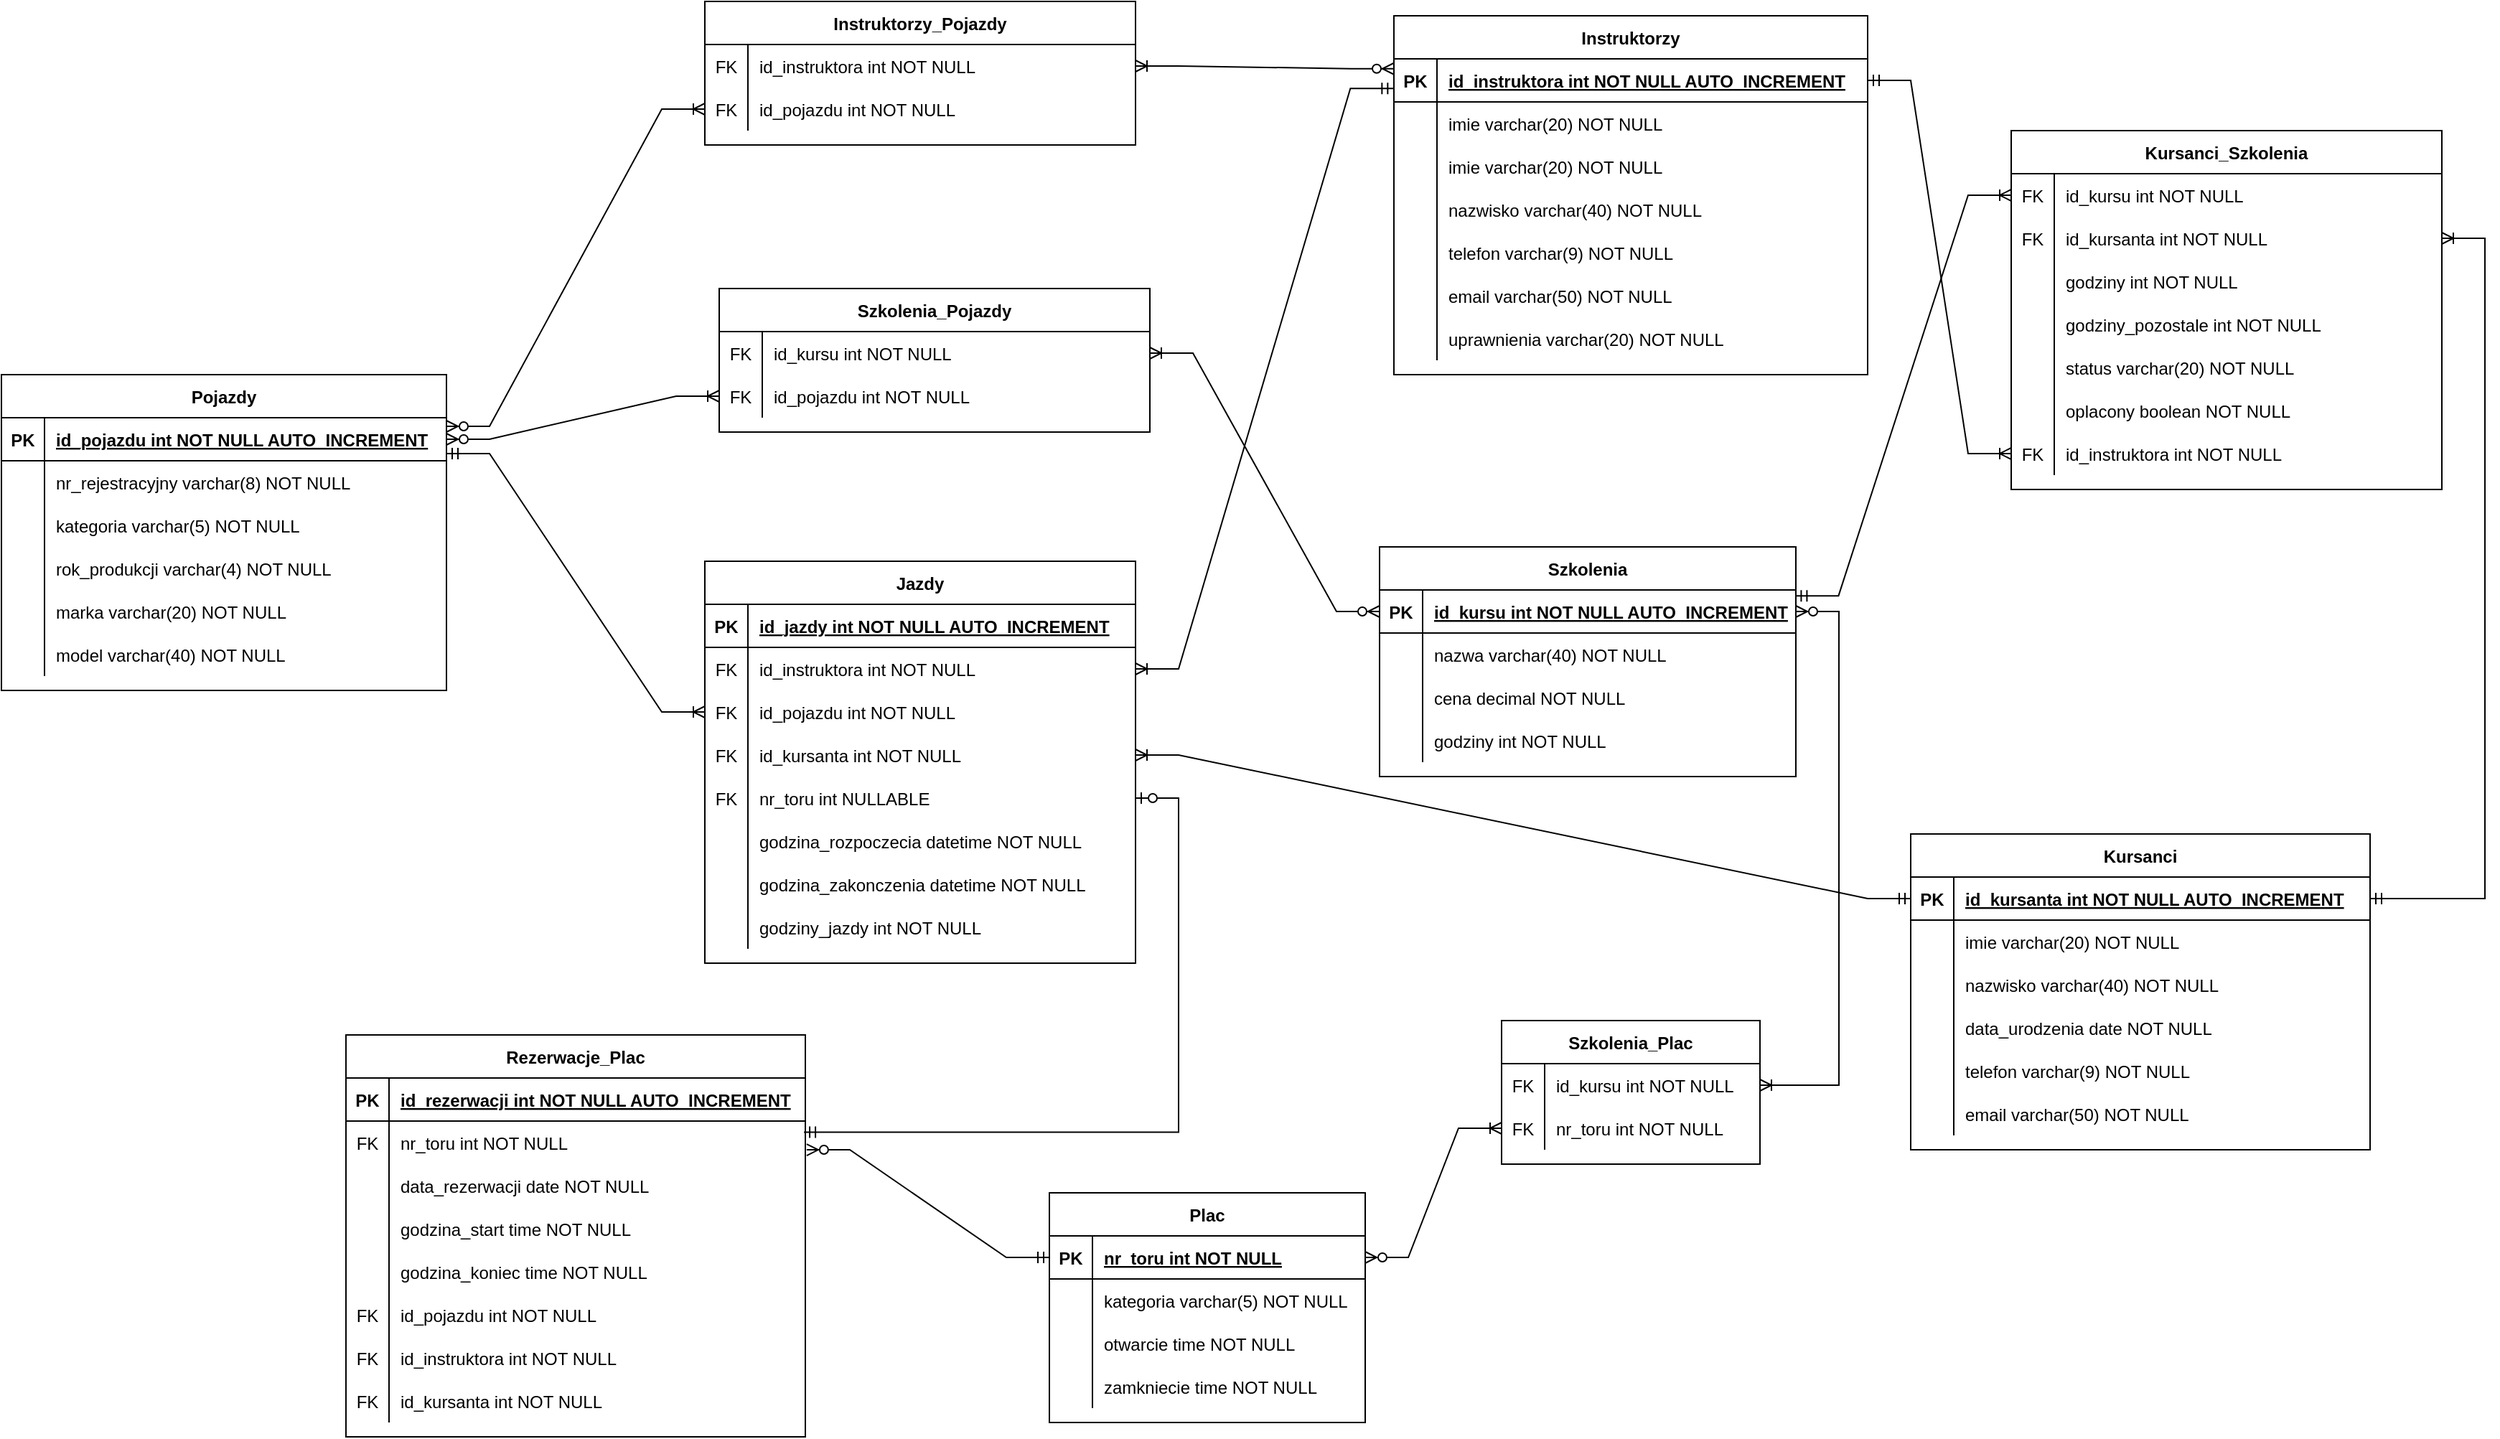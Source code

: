 <mxfile version="24.8.3">
  <diagram id="R2lEEEUBdFMjLlhIrx00" name="Page-1">
    <mxGraphModel grid="1" page="1" gridSize="10" guides="1" tooltips="1" connect="1" arrows="1" fold="1" pageScale="1" pageWidth="850" pageHeight="1100" math="0" shadow="0" extFonts="Permanent Marker^https://fonts.googleapis.com/css?family=Permanent+Marker">
      <root>
        <mxCell id="0" />
        <mxCell id="1" parent="0" />
        <mxCell id="C-vyLk0tnHw3VtMMgP7b-23" value="Instruktorzy" style="shape=table;startSize=30;container=1;collapsible=1;childLayout=tableLayout;fixedRows=1;rowLines=0;fontStyle=1;align=center;resizeLast=1;" vertex="1" parent="1">
          <mxGeometry x="350" y="50" width="330" height="250" as="geometry" />
        </mxCell>
        <mxCell id="C-vyLk0tnHw3VtMMgP7b-24" value="" style="shape=partialRectangle;collapsible=0;dropTarget=0;pointerEvents=0;fillColor=none;points=[[0,0.5],[1,0.5]];portConstraint=eastwest;top=0;left=0;right=0;bottom=1;" vertex="1" parent="C-vyLk0tnHw3VtMMgP7b-23">
          <mxGeometry y="30" width="330" height="30" as="geometry" />
        </mxCell>
        <mxCell id="C-vyLk0tnHw3VtMMgP7b-25" value="PK" style="shape=partialRectangle;overflow=hidden;connectable=0;fillColor=none;top=0;left=0;bottom=0;right=0;fontStyle=1;" vertex="1" parent="C-vyLk0tnHw3VtMMgP7b-24">
          <mxGeometry width="30" height="30" as="geometry">
            <mxRectangle width="30" height="30" as="alternateBounds" />
          </mxGeometry>
        </mxCell>
        <mxCell id="C-vyLk0tnHw3VtMMgP7b-26" value="id_instruktora int NOT NULL AUTO_INCREMENT " style="shape=partialRectangle;overflow=hidden;connectable=0;fillColor=none;top=0;left=0;bottom=0;right=0;align=left;spacingLeft=6;fontStyle=5;" vertex="1" parent="C-vyLk0tnHw3VtMMgP7b-24">
          <mxGeometry x="30" width="300" height="30" as="geometry">
            <mxRectangle width="300" height="30" as="alternateBounds" />
          </mxGeometry>
        </mxCell>
        <mxCell id="VXs7Pk9CxohiowLtI-xH-238" value="" style="shape=partialRectangle;collapsible=0;dropTarget=0;pointerEvents=0;fillColor=none;points=[[0,0.5],[1,0.5]];portConstraint=eastwest;top=0;left=0;right=0;bottom=0;" vertex="1" parent="C-vyLk0tnHw3VtMMgP7b-23">
          <mxGeometry y="60" width="330" height="30" as="geometry" />
        </mxCell>
        <mxCell id="VXs7Pk9CxohiowLtI-xH-239" value="" style="shape=partialRectangle;overflow=hidden;connectable=0;fillColor=none;top=0;left=0;bottom=0;right=0;" vertex="1" parent="VXs7Pk9CxohiowLtI-xH-238">
          <mxGeometry width="30" height="30" as="geometry">
            <mxRectangle width="30" height="30" as="alternateBounds" />
          </mxGeometry>
        </mxCell>
        <mxCell id="VXs7Pk9CxohiowLtI-xH-240" value="imie varchar(20) NOT NULL" style="shape=partialRectangle;overflow=hidden;connectable=0;fillColor=none;top=0;left=0;bottom=0;right=0;align=left;spacingLeft=6;" vertex="1" parent="VXs7Pk9CxohiowLtI-xH-238">
          <mxGeometry x="30" width="300" height="30" as="geometry">
            <mxRectangle width="300" height="30" as="alternateBounds" />
          </mxGeometry>
        </mxCell>
        <mxCell id="C-vyLk0tnHw3VtMMgP7b-27" value="" style="shape=partialRectangle;collapsible=0;dropTarget=0;pointerEvents=0;fillColor=none;points=[[0,0.5],[1,0.5]];portConstraint=eastwest;top=0;left=0;right=0;bottom=0;" vertex="1" parent="C-vyLk0tnHw3VtMMgP7b-23">
          <mxGeometry y="90" width="330" height="30" as="geometry" />
        </mxCell>
        <mxCell id="C-vyLk0tnHw3VtMMgP7b-28" value="" style="shape=partialRectangle;overflow=hidden;connectable=0;fillColor=none;top=0;left=0;bottom=0;right=0;" vertex="1" parent="C-vyLk0tnHw3VtMMgP7b-27">
          <mxGeometry width="30" height="30" as="geometry">
            <mxRectangle width="30" height="30" as="alternateBounds" />
          </mxGeometry>
        </mxCell>
        <mxCell id="C-vyLk0tnHw3VtMMgP7b-29" value="imie varchar(20) NOT NULL" style="shape=partialRectangle;overflow=hidden;connectable=0;fillColor=none;top=0;left=0;bottom=0;right=0;align=left;spacingLeft=6;" vertex="1" parent="C-vyLk0tnHw3VtMMgP7b-27">
          <mxGeometry x="30" width="300" height="30" as="geometry">
            <mxRectangle width="300" height="30" as="alternateBounds" />
          </mxGeometry>
        </mxCell>
        <mxCell id="VXs7Pk9CxohiowLtI-xH-1" style="shape=partialRectangle;collapsible=0;dropTarget=0;pointerEvents=0;fillColor=none;points=[[0,0.5],[1,0.5]];portConstraint=eastwest;top=0;left=0;right=0;bottom=0;" vertex="1" parent="C-vyLk0tnHw3VtMMgP7b-23">
          <mxGeometry y="120" width="330" height="30" as="geometry" />
        </mxCell>
        <mxCell id="VXs7Pk9CxohiowLtI-xH-2" style="shape=partialRectangle;overflow=hidden;connectable=0;fillColor=none;top=0;left=0;bottom=0;right=0;" vertex="1" parent="VXs7Pk9CxohiowLtI-xH-1">
          <mxGeometry width="30" height="30" as="geometry">
            <mxRectangle width="30" height="30" as="alternateBounds" />
          </mxGeometry>
        </mxCell>
        <mxCell id="VXs7Pk9CxohiowLtI-xH-3" value="nazwisko varchar(40) NOT NULL" style="shape=partialRectangle;overflow=hidden;connectable=0;fillColor=none;top=0;left=0;bottom=0;right=0;align=left;spacingLeft=6;" vertex="1" parent="VXs7Pk9CxohiowLtI-xH-1">
          <mxGeometry x="30" width="300" height="30" as="geometry">
            <mxRectangle width="300" height="30" as="alternateBounds" />
          </mxGeometry>
        </mxCell>
        <mxCell id="VXs7Pk9CxohiowLtI-xH-4" style="shape=partialRectangle;collapsible=0;dropTarget=0;pointerEvents=0;fillColor=none;points=[[0,0.5],[1,0.5]];portConstraint=eastwest;top=0;left=0;right=0;bottom=0;" vertex="1" parent="C-vyLk0tnHw3VtMMgP7b-23">
          <mxGeometry y="150" width="330" height="30" as="geometry" />
        </mxCell>
        <mxCell id="VXs7Pk9CxohiowLtI-xH-5" style="shape=partialRectangle;overflow=hidden;connectable=0;fillColor=none;top=0;left=0;bottom=0;right=0;" vertex="1" parent="VXs7Pk9CxohiowLtI-xH-4">
          <mxGeometry width="30" height="30" as="geometry">
            <mxRectangle width="30" height="30" as="alternateBounds" />
          </mxGeometry>
        </mxCell>
        <mxCell id="VXs7Pk9CxohiowLtI-xH-6" value="telefon varchar(9) NOT NULL" style="shape=partialRectangle;overflow=hidden;connectable=0;fillColor=none;top=0;left=0;bottom=0;right=0;align=left;spacingLeft=6;" vertex="1" parent="VXs7Pk9CxohiowLtI-xH-4">
          <mxGeometry x="30" width="300" height="30" as="geometry">
            <mxRectangle width="300" height="30" as="alternateBounds" />
          </mxGeometry>
        </mxCell>
        <mxCell id="VXs7Pk9CxohiowLtI-xH-7" style="shape=partialRectangle;collapsible=0;dropTarget=0;pointerEvents=0;fillColor=none;points=[[0,0.5],[1,0.5]];portConstraint=eastwest;top=0;left=0;right=0;bottom=0;" vertex="1" parent="C-vyLk0tnHw3VtMMgP7b-23">
          <mxGeometry y="180" width="330" height="30" as="geometry" />
        </mxCell>
        <mxCell id="VXs7Pk9CxohiowLtI-xH-8" style="shape=partialRectangle;overflow=hidden;connectable=0;fillColor=none;top=0;left=0;bottom=0;right=0;" vertex="1" parent="VXs7Pk9CxohiowLtI-xH-7">
          <mxGeometry width="30" height="30" as="geometry">
            <mxRectangle width="30" height="30" as="alternateBounds" />
          </mxGeometry>
        </mxCell>
        <mxCell id="VXs7Pk9CxohiowLtI-xH-9" value="email varchar(50) NOT NULL" style="shape=partialRectangle;overflow=hidden;connectable=0;fillColor=none;top=0;left=0;bottom=0;right=0;align=left;spacingLeft=6;" vertex="1" parent="VXs7Pk9CxohiowLtI-xH-7">
          <mxGeometry x="30" width="300" height="30" as="geometry">
            <mxRectangle width="300" height="30" as="alternateBounds" />
          </mxGeometry>
        </mxCell>
        <mxCell id="VXs7Pk9CxohiowLtI-xH-10" style="shape=partialRectangle;collapsible=0;dropTarget=0;pointerEvents=0;fillColor=none;points=[[0,0.5],[1,0.5]];portConstraint=eastwest;top=0;left=0;right=0;bottom=0;" vertex="1" parent="C-vyLk0tnHw3VtMMgP7b-23">
          <mxGeometry y="210" width="330" height="30" as="geometry" />
        </mxCell>
        <mxCell id="VXs7Pk9CxohiowLtI-xH-11" style="shape=partialRectangle;overflow=hidden;connectable=0;fillColor=none;top=0;left=0;bottom=0;right=0;" vertex="1" parent="VXs7Pk9CxohiowLtI-xH-10">
          <mxGeometry width="30" height="30" as="geometry">
            <mxRectangle width="30" height="30" as="alternateBounds" />
          </mxGeometry>
        </mxCell>
        <mxCell id="VXs7Pk9CxohiowLtI-xH-12" value="uprawnienia varchar(20) NOT NULL" style="shape=partialRectangle;overflow=hidden;connectable=0;fillColor=none;top=0;left=0;bottom=0;right=0;align=left;spacingLeft=6;" vertex="1" parent="VXs7Pk9CxohiowLtI-xH-10">
          <mxGeometry x="30" width="300" height="30" as="geometry">
            <mxRectangle width="300" height="30" as="alternateBounds" />
          </mxGeometry>
        </mxCell>
        <mxCell id="VXs7Pk9CxohiowLtI-xH-16" value="Kursanci" style="shape=table;startSize=30;container=1;collapsible=1;childLayout=tableLayout;fixedRows=1;rowLines=0;fontStyle=1;align=center;resizeLast=1;" vertex="1" parent="1">
          <mxGeometry x="710" y="620" width="320" height="220" as="geometry" />
        </mxCell>
        <mxCell id="VXs7Pk9CxohiowLtI-xH-17" value="" style="shape=partialRectangle;collapsible=0;dropTarget=0;pointerEvents=0;fillColor=none;points=[[0,0.5],[1,0.5]];portConstraint=eastwest;top=0;left=0;right=0;bottom=1;" vertex="1" parent="VXs7Pk9CxohiowLtI-xH-16">
          <mxGeometry y="30" width="320" height="30" as="geometry" />
        </mxCell>
        <mxCell id="VXs7Pk9CxohiowLtI-xH-18" value="PK" style="shape=partialRectangle;overflow=hidden;connectable=0;fillColor=none;top=0;left=0;bottom=0;right=0;fontStyle=1;" vertex="1" parent="VXs7Pk9CxohiowLtI-xH-17">
          <mxGeometry width="30" height="30" as="geometry">
            <mxRectangle width="30" height="30" as="alternateBounds" />
          </mxGeometry>
        </mxCell>
        <mxCell id="VXs7Pk9CxohiowLtI-xH-19" value="id_kursanta int NOT NULL AUTO_INCREMENT " style="shape=partialRectangle;overflow=hidden;connectable=0;fillColor=none;top=0;left=0;bottom=0;right=0;align=left;spacingLeft=6;fontStyle=5;" vertex="1" parent="VXs7Pk9CxohiowLtI-xH-17">
          <mxGeometry x="30" width="290" height="30" as="geometry">
            <mxRectangle width="290" height="30" as="alternateBounds" />
          </mxGeometry>
        </mxCell>
        <mxCell id="VXs7Pk9CxohiowLtI-xH-20" value="" style="shape=partialRectangle;collapsible=0;dropTarget=0;pointerEvents=0;fillColor=none;points=[[0,0.5],[1,0.5]];portConstraint=eastwest;top=0;left=0;right=0;bottom=0;" vertex="1" parent="VXs7Pk9CxohiowLtI-xH-16">
          <mxGeometry y="60" width="320" height="30" as="geometry" />
        </mxCell>
        <mxCell id="VXs7Pk9CxohiowLtI-xH-21" value="" style="shape=partialRectangle;overflow=hidden;connectable=0;fillColor=none;top=0;left=0;bottom=0;right=0;" vertex="1" parent="VXs7Pk9CxohiowLtI-xH-20">
          <mxGeometry width="30" height="30" as="geometry">
            <mxRectangle width="30" height="30" as="alternateBounds" />
          </mxGeometry>
        </mxCell>
        <mxCell id="VXs7Pk9CxohiowLtI-xH-22" value="imie varchar(20) NOT NULL" style="shape=partialRectangle;overflow=hidden;connectable=0;fillColor=none;top=0;left=0;bottom=0;right=0;align=left;spacingLeft=6;" vertex="1" parent="VXs7Pk9CxohiowLtI-xH-20">
          <mxGeometry x="30" width="290" height="30" as="geometry">
            <mxRectangle width="290" height="30" as="alternateBounds" />
          </mxGeometry>
        </mxCell>
        <mxCell id="VXs7Pk9CxohiowLtI-xH-23" style="shape=partialRectangle;collapsible=0;dropTarget=0;pointerEvents=0;fillColor=none;points=[[0,0.5],[1,0.5]];portConstraint=eastwest;top=0;left=0;right=0;bottom=0;" vertex="1" parent="VXs7Pk9CxohiowLtI-xH-16">
          <mxGeometry y="90" width="320" height="30" as="geometry" />
        </mxCell>
        <mxCell id="VXs7Pk9CxohiowLtI-xH-24" style="shape=partialRectangle;overflow=hidden;connectable=0;fillColor=none;top=0;left=0;bottom=0;right=0;" vertex="1" parent="VXs7Pk9CxohiowLtI-xH-23">
          <mxGeometry width="30" height="30" as="geometry">
            <mxRectangle width="30" height="30" as="alternateBounds" />
          </mxGeometry>
        </mxCell>
        <mxCell id="VXs7Pk9CxohiowLtI-xH-25" value="nazwisko varchar(40) NOT NULL" style="shape=partialRectangle;overflow=hidden;connectable=0;fillColor=none;top=0;left=0;bottom=0;right=0;align=left;spacingLeft=6;" vertex="1" parent="VXs7Pk9CxohiowLtI-xH-23">
          <mxGeometry x="30" width="290" height="30" as="geometry">
            <mxRectangle width="290" height="30" as="alternateBounds" />
          </mxGeometry>
        </mxCell>
        <mxCell id="VXs7Pk9CxohiowLtI-xH-26" style="shape=partialRectangle;collapsible=0;dropTarget=0;pointerEvents=0;fillColor=none;points=[[0,0.5],[1,0.5]];portConstraint=eastwest;top=0;left=0;right=0;bottom=0;" vertex="1" parent="VXs7Pk9CxohiowLtI-xH-16">
          <mxGeometry y="120" width="320" height="30" as="geometry" />
        </mxCell>
        <mxCell id="VXs7Pk9CxohiowLtI-xH-27" style="shape=partialRectangle;overflow=hidden;connectable=0;fillColor=none;top=0;left=0;bottom=0;right=0;" vertex="1" parent="VXs7Pk9CxohiowLtI-xH-26">
          <mxGeometry width="30" height="30" as="geometry">
            <mxRectangle width="30" height="30" as="alternateBounds" />
          </mxGeometry>
        </mxCell>
        <mxCell id="VXs7Pk9CxohiowLtI-xH-28" value="data_urodzenia date NOT NULL" style="shape=partialRectangle;overflow=hidden;connectable=0;fillColor=none;top=0;left=0;bottom=0;right=0;align=left;spacingLeft=6;" vertex="1" parent="VXs7Pk9CxohiowLtI-xH-26">
          <mxGeometry x="30" width="290" height="30" as="geometry">
            <mxRectangle width="290" height="30" as="alternateBounds" />
          </mxGeometry>
        </mxCell>
        <mxCell id="VXs7Pk9CxohiowLtI-xH-29" style="shape=partialRectangle;collapsible=0;dropTarget=0;pointerEvents=0;fillColor=none;points=[[0,0.5],[1,0.5]];portConstraint=eastwest;top=0;left=0;right=0;bottom=0;" vertex="1" parent="VXs7Pk9CxohiowLtI-xH-16">
          <mxGeometry y="150" width="320" height="30" as="geometry" />
        </mxCell>
        <mxCell id="VXs7Pk9CxohiowLtI-xH-30" style="shape=partialRectangle;overflow=hidden;connectable=0;fillColor=none;top=0;left=0;bottom=0;right=0;" vertex="1" parent="VXs7Pk9CxohiowLtI-xH-29">
          <mxGeometry width="30" height="30" as="geometry">
            <mxRectangle width="30" height="30" as="alternateBounds" />
          </mxGeometry>
        </mxCell>
        <mxCell id="VXs7Pk9CxohiowLtI-xH-31" value="telefon varchar(9) NOT NULL" style="shape=partialRectangle;overflow=hidden;connectable=0;fillColor=none;top=0;left=0;bottom=0;right=0;align=left;spacingLeft=6;" vertex="1" parent="VXs7Pk9CxohiowLtI-xH-29">
          <mxGeometry x="30" width="290" height="30" as="geometry">
            <mxRectangle width="290" height="30" as="alternateBounds" />
          </mxGeometry>
        </mxCell>
        <mxCell id="VXs7Pk9CxohiowLtI-xH-32" style="shape=partialRectangle;collapsible=0;dropTarget=0;pointerEvents=0;fillColor=none;points=[[0,0.5],[1,0.5]];portConstraint=eastwest;top=0;left=0;right=0;bottom=0;" vertex="1" parent="VXs7Pk9CxohiowLtI-xH-16">
          <mxGeometry y="180" width="320" height="30" as="geometry" />
        </mxCell>
        <mxCell id="VXs7Pk9CxohiowLtI-xH-33" style="shape=partialRectangle;overflow=hidden;connectable=0;fillColor=none;top=0;left=0;bottom=0;right=0;" vertex="1" parent="VXs7Pk9CxohiowLtI-xH-32">
          <mxGeometry width="30" height="30" as="geometry">
            <mxRectangle width="30" height="30" as="alternateBounds" />
          </mxGeometry>
        </mxCell>
        <mxCell id="VXs7Pk9CxohiowLtI-xH-34" value="email varchar(50) NOT NULL" style="shape=partialRectangle;overflow=hidden;connectable=0;fillColor=none;top=0;left=0;bottom=0;right=0;align=left;spacingLeft=6;" vertex="1" parent="VXs7Pk9CxohiowLtI-xH-32">
          <mxGeometry x="30" width="290" height="30" as="geometry">
            <mxRectangle width="290" height="30" as="alternateBounds" />
          </mxGeometry>
        </mxCell>
        <mxCell id="VXs7Pk9CxohiowLtI-xH-35" value="Pojazdy" style="shape=table;startSize=30;container=1;collapsible=1;childLayout=tableLayout;fixedRows=1;rowLines=0;fontStyle=1;align=center;resizeLast=1;" vertex="1" parent="1">
          <mxGeometry x="-620" y="300" width="310" height="220" as="geometry" />
        </mxCell>
        <mxCell id="VXs7Pk9CxohiowLtI-xH-36" value="" style="shape=partialRectangle;collapsible=0;dropTarget=0;pointerEvents=0;fillColor=none;points=[[0,0.5],[1,0.5]];portConstraint=eastwest;top=0;left=0;right=0;bottom=1;" vertex="1" parent="VXs7Pk9CxohiowLtI-xH-35">
          <mxGeometry y="30" width="310" height="30" as="geometry" />
        </mxCell>
        <mxCell id="VXs7Pk9CxohiowLtI-xH-37" value="PK" style="shape=partialRectangle;overflow=hidden;connectable=0;fillColor=none;top=0;left=0;bottom=0;right=0;fontStyle=1;" vertex="1" parent="VXs7Pk9CxohiowLtI-xH-36">
          <mxGeometry width="30" height="30" as="geometry">
            <mxRectangle width="30" height="30" as="alternateBounds" />
          </mxGeometry>
        </mxCell>
        <mxCell id="VXs7Pk9CxohiowLtI-xH-38" value="id_pojazdu int NOT NULL AUTO_INCREMENT " style="shape=partialRectangle;overflow=hidden;connectable=0;fillColor=none;top=0;left=0;bottom=0;right=0;align=left;spacingLeft=6;fontStyle=5;" vertex="1" parent="VXs7Pk9CxohiowLtI-xH-36">
          <mxGeometry x="30" width="280" height="30" as="geometry">
            <mxRectangle width="280" height="30" as="alternateBounds" />
          </mxGeometry>
        </mxCell>
        <mxCell id="VXs7Pk9CxohiowLtI-xH-39" value="" style="shape=partialRectangle;collapsible=0;dropTarget=0;pointerEvents=0;fillColor=none;points=[[0,0.5],[1,0.5]];portConstraint=eastwest;top=0;left=0;right=0;bottom=0;" vertex="1" parent="VXs7Pk9CxohiowLtI-xH-35">
          <mxGeometry y="60" width="310" height="30" as="geometry" />
        </mxCell>
        <mxCell id="VXs7Pk9CxohiowLtI-xH-40" value="" style="shape=partialRectangle;overflow=hidden;connectable=0;fillColor=none;top=0;left=0;bottom=0;right=0;" vertex="1" parent="VXs7Pk9CxohiowLtI-xH-39">
          <mxGeometry width="30" height="30" as="geometry">
            <mxRectangle width="30" height="30" as="alternateBounds" />
          </mxGeometry>
        </mxCell>
        <mxCell id="VXs7Pk9CxohiowLtI-xH-41" value="nr_rejestracyjny varchar(8) NOT NULL" style="shape=partialRectangle;overflow=hidden;connectable=0;fillColor=none;top=0;left=0;bottom=0;right=0;align=left;spacingLeft=6;" vertex="1" parent="VXs7Pk9CxohiowLtI-xH-39">
          <mxGeometry x="30" width="280" height="30" as="geometry">
            <mxRectangle width="280" height="30" as="alternateBounds" />
          </mxGeometry>
        </mxCell>
        <mxCell id="VXs7Pk9CxohiowLtI-xH-42" style="shape=partialRectangle;collapsible=0;dropTarget=0;pointerEvents=0;fillColor=none;points=[[0,0.5],[1,0.5]];portConstraint=eastwest;top=0;left=0;right=0;bottom=0;" vertex="1" parent="VXs7Pk9CxohiowLtI-xH-35">
          <mxGeometry y="90" width="310" height="30" as="geometry" />
        </mxCell>
        <mxCell id="VXs7Pk9CxohiowLtI-xH-43" style="shape=partialRectangle;overflow=hidden;connectable=0;fillColor=none;top=0;left=0;bottom=0;right=0;" vertex="1" parent="VXs7Pk9CxohiowLtI-xH-42">
          <mxGeometry width="30" height="30" as="geometry">
            <mxRectangle width="30" height="30" as="alternateBounds" />
          </mxGeometry>
        </mxCell>
        <mxCell id="VXs7Pk9CxohiowLtI-xH-44" value="kategoria varchar(5) NOT NULL" style="shape=partialRectangle;overflow=hidden;connectable=0;fillColor=none;top=0;left=0;bottom=0;right=0;align=left;spacingLeft=6;" vertex="1" parent="VXs7Pk9CxohiowLtI-xH-42">
          <mxGeometry x="30" width="280" height="30" as="geometry">
            <mxRectangle width="280" height="30" as="alternateBounds" />
          </mxGeometry>
        </mxCell>
        <mxCell id="VXs7Pk9CxohiowLtI-xH-45" style="shape=partialRectangle;collapsible=0;dropTarget=0;pointerEvents=0;fillColor=none;points=[[0,0.5],[1,0.5]];portConstraint=eastwest;top=0;left=0;right=0;bottom=0;" vertex="1" parent="VXs7Pk9CxohiowLtI-xH-35">
          <mxGeometry y="120" width="310" height="30" as="geometry" />
        </mxCell>
        <mxCell id="VXs7Pk9CxohiowLtI-xH-46" style="shape=partialRectangle;overflow=hidden;connectable=0;fillColor=none;top=0;left=0;bottom=0;right=0;" vertex="1" parent="VXs7Pk9CxohiowLtI-xH-45">
          <mxGeometry width="30" height="30" as="geometry">
            <mxRectangle width="30" height="30" as="alternateBounds" />
          </mxGeometry>
        </mxCell>
        <mxCell id="VXs7Pk9CxohiowLtI-xH-47" value="rok_produkcji varchar(4) NOT NULL" style="shape=partialRectangle;overflow=hidden;connectable=0;fillColor=none;top=0;left=0;bottom=0;right=0;align=left;spacingLeft=6;" vertex="1" parent="VXs7Pk9CxohiowLtI-xH-45">
          <mxGeometry x="30" width="280" height="30" as="geometry">
            <mxRectangle width="280" height="30" as="alternateBounds" />
          </mxGeometry>
        </mxCell>
        <mxCell id="VXs7Pk9CxohiowLtI-xH-48" style="shape=partialRectangle;collapsible=0;dropTarget=0;pointerEvents=0;fillColor=none;points=[[0,0.5],[1,0.5]];portConstraint=eastwest;top=0;left=0;right=0;bottom=0;" vertex="1" parent="VXs7Pk9CxohiowLtI-xH-35">
          <mxGeometry y="150" width="310" height="30" as="geometry" />
        </mxCell>
        <mxCell id="VXs7Pk9CxohiowLtI-xH-49" style="shape=partialRectangle;overflow=hidden;connectable=0;fillColor=none;top=0;left=0;bottom=0;right=0;" vertex="1" parent="VXs7Pk9CxohiowLtI-xH-48">
          <mxGeometry width="30" height="30" as="geometry">
            <mxRectangle width="30" height="30" as="alternateBounds" />
          </mxGeometry>
        </mxCell>
        <mxCell id="VXs7Pk9CxohiowLtI-xH-50" value="marka varchar(20) NOT NULL" style="shape=partialRectangle;overflow=hidden;connectable=0;fillColor=none;top=0;left=0;bottom=0;right=0;align=left;spacingLeft=6;" vertex="1" parent="VXs7Pk9CxohiowLtI-xH-48">
          <mxGeometry x="30" width="280" height="30" as="geometry">
            <mxRectangle width="280" height="30" as="alternateBounds" />
          </mxGeometry>
        </mxCell>
        <mxCell id="VXs7Pk9CxohiowLtI-xH-51" style="shape=partialRectangle;collapsible=0;dropTarget=0;pointerEvents=0;fillColor=none;points=[[0,0.5],[1,0.5]];portConstraint=eastwest;top=0;left=0;right=0;bottom=0;" vertex="1" parent="VXs7Pk9CxohiowLtI-xH-35">
          <mxGeometry y="180" width="310" height="30" as="geometry" />
        </mxCell>
        <mxCell id="VXs7Pk9CxohiowLtI-xH-52" style="shape=partialRectangle;overflow=hidden;connectable=0;fillColor=none;top=0;left=0;bottom=0;right=0;" vertex="1" parent="VXs7Pk9CxohiowLtI-xH-51">
          <mxGeometry width="30" height="30" as="geometry">
            <mxRectangle width="30" height="30" as="alternateBounds" />
          </mxGeometry>
        </mxCell>
        <mxCell id="VXs7Pk9CxohiowLtI-xH-53" value="model varchar(40) NOT NULL" style="shape=partialRectangle;overflow=hidden;connectable=0;fillColor=none;top=0;left=0;bottom=0;right=0;align=left;spacingLeft=6;" vertex="1" parent="VXs7Pk9CxohiowLtI-xH-51">
          <mxGeometry x="30" width="280" height="30" as="geometry">
            <mxRectangle width="280" height="30" as="alternateBounds" />
          </mxGeometry>
        </mxCell>
        <mxCell id="VXs7Pk9CxohiowLtI-xH-54" value="Plac" style="shape=table;startSize=30;container=1;collapsible=1;childLayout=tableLayout;fixedRows=1;rowLines=0;fontStyle=1;align=center;resizeLast=1;" vertex="1" parent="1">
          <mxGeometry x="110" y="870" width="220" height="160" as="geometry" />
        </mxCell>
        <mxCell id="VXs7Pk9CxohiowLtI-xH-55" value="" style="shape=partialRectangle;collapsible=0;dropTarget=0;pointerEvents=0;fillColor=none;points=[[0,0.5],[1,0.5]];portConstraint=eastwest;top=0;left=0;right=0;bottom=1;" vertex="1" parent="VXs7Pk9CxohiowLtI-xH-54">
          <mxGeometry y="30" width="220" height="30" as="geometry" />
        </mxCell>
        <mxCell id="VXs7Pk9CxohiowLtI-xH-56" value="PK" style="shape=partialRectangle;overflow=hidden;connectable=0;fillColor=none;top=0;left=0;bottom=0;right=0;fontStyle=1;" vertex="1" parent="VXs7Pk9CxohiowLtI-xH-55">
          <mxGeometry width="30" height="30" as="geometry">
            <mxRectangle width="30" height="30" as="alternateBounds" />
          </mxGeometry>
        </mxCell>
        <mxCell id="VXs7Pk9CxohiowLtI-xH-57" value="nr_toru int NOT NULL" style="shape=partialRectangle;overflow=hidden;connectable=0;fillColor=none;top=0;left=0;bottom=0;right=0;align=left;spacingLeft=6;fontStyle=5;" vertex="1" parent="VXs7Pk9CxohiowLtI-xH-55">
          <mxGeometry x="30" width="190" height="30" as="geometry">
            <mxRectangle width="190" height="30" as="alternateBounds" />
          </mxGeometry>
        </mxCell>
        <mxCell id="VXs7Pk9CxohiowLtI-xH-58" value="" style="shape=partialRectangle;collapsible=0;dropTarget=0;pointerEvents=0;fillColor=none;points=[[0,0.5],[1,0.5]];portConstraint=eastwest;top=0;left=0;right=0;bottom=0;" vertex="1" parent="VXs7Pk9CxohiowLtI-xH-54">
          <mxGeometry y="60" width="220" height="30" as="geometry" />
        </mxCell>
        <mxCell id="VXs7Pk9CxohiowLtI-xH-59" value="" style="shape=partialRectangle;overflow=hidden;connectable=0;fillColor=none;top=0;left=0;bottom=0;right=0;" vertex="1" parent="VXs7Pk9CxohiowLtI-xH-58">
          <mxGeometry width="30" height="30" as="geometry">
            <mxRectangle width="30" height="30" as="alternateBounds" />
          </mxGeometry>
        </mxCell>
        <mxCell id="VXs7Pk9CxohiowLtI-xH-60" value="kategoria varchar(5) NOT NULL" style="shape=partialRectangle;overflow=hidden;connectable=0;fillColor=none;top=0;left=0;bottom=0;right=0;align=left;spacingLeft=6;" vertex="1" parent="VXs7Pk9CxohiowLtI-xH-58">
          <mxGeometry x="30" width="190" height="30" as="geometry">
            <mxRectangle width="190" height="30" as="alternateBounds" />
          </mxGeometry>
        </mxCell>
        <mxCell id="VXs7Pk9CxohiowLtI-xH-61" style="shape=partialRectangle;collapsible=0;dropTarget=0;pointerEvents=0;fillColor=none;points=[[0,0.5],[1,0.5]];portConstraint=eastwest;top=0;left=0;right=0;bottom=0;" vertex="1" parent="VXs7Pk9CxohiowLtI-xH-54">
          <mxGeometry y="90" width="220" height="30" as="geometry" />
        </mxCell>
        <mxCell id="VXs7Pk9CxohiowLtI-xH-62" style="shape=partialRectangle;overflow=hidden;connectable=0;fillColor=none;top=0;left=0;bottom=0;right=0;" vertex="1" parent="VXs7Pk9CxohiowLtI-xH-61">
          <mxGeometry width="30" height="30" as="geometry">
            <mxRectangle width="30" height="30" as="alternateBounds" />
          </mxGeometry>
        </mxCell>
        <mxCell id="VXs7Pk9CxohiowLtI-xH-63" value="otwarcie time NOT NULL" style="shape=partialRectangle;overflow=hidden;connectable=0;fillColor=none;top=0;left=0;bottom=0;right=0;align=left;spacingLeft=6;" vertex="1" parent="VXs7Pk9CxohiowLtI-xH-61">
          <mxGeometry x="30" width="190" height="30" as="geometry">
            <mxRectangle width="190" height="30" as="alternateBounds" />
          </mxGeometry>
        </mxCell>
        <mxCell id="VXs7Pk9CxohiowLtI-xH-64" style="shape=partialRectangle;collapsible=0;dropTarget=0;pointerEvents=0;fillColor=none;points=[[0,0.5],[1,0.5]];portConstraint=eastwest;top=0;left=0;right=0;bottom=0;" vertex="1" parent="VXs7Pk9CxohiowLtI-xH-54">
          <mxGeometry y="120" width="220" height="30" as="geometry" />
        </mxCell>
        <mxCell id="VXs7Pk9CxohiowLtI-xH-65" style="shape=partialRectangle;overflow=hidden;connectable=0;fillColor=none;top=0;left=0;bottom=0;right=0;" vertex="1" parent="VXs7Pk9CxohiowLtI-xH-64">
          <mxGeometry width="30" height="30" as="geometry">
            <mxRectangle width="30" height="30" as="alternateBounds" />
          </mxGeometry>
        </mxCell>
        <mxCell id="VXs7Pk9CxohiowLtI-xH-66" value="zamkniecie time NOT NULL" style="shape=partialRectangle;overflow=hidden;connectable=0;fillColor=none;top=0;left=0;bottom=0;right=0;align=left;spacingLeft=6;" vertex="1" parent="VXs7Pk9CxohiowLtI-xH-64">
          <mxGeometry x="30" width="190" height="30" as="geometry">
            <mxRectangle width="190" height="30" as="alternateBounds" />
          </mxGeometry>
        </mxCell>
        <mxCell id="VXs7Pk9CxohiowLtI-xH-73" value="Szkolenia" style="shape=table;startSize=30;container=1;collapsible=1;childLayout=tableLayout;fixedRows=1;rowLines=0;fontStyle=1;align=center;resizeLast=1;" vertex="1" parent="1">
          <mxGeometry x="340" y="420" width="290" height="160" as="geometry" />
        </mxCell>
        <mxCell id="VXs7Pk9CxohiowLtI-xH-74" value="" style="shape=partialRectangle;collapsible=0;dropTarget=0;pointerEvents=0;fillColor=none;points=[[0,0.5],[1,0.5]];portConstraint=eastwest;top=0;left=0;right=0;bottom=1;" vertex="1" parent="VXs7Pk9CxohiowLtI-xH-73">
          <mxGeometry y="30" width="290" height="30" as="geometry" />
        </mxCell>
        <mxCell id="VXs7Pk9CxohiowLtI-xH-75" value="PK" style="shape=partialRectangle;overflow=hidden;connectable=0;fillColor=none;top=0;left=0;bottom=0;right=0;fontStyle=1;" vertex="1" parent="VXs7Pk9CxohiowLtI-xH-74">
          <mxGeometry width="30" height="30" as="geometry">
            <mxRectangle width="30" height="30" as="alternateBounds" />
          </mxGeometry>
        </mxCell>
        <mxCell id="VXs7Pk9CxohiowLtI-xH-76" value="id_kursu int NOT NULL AUTO_INCREMENT" style="shape=partialRectangle;overflow=hidden;connectable=0;fillColor=none;top=0;left=0;bottom=0;right=0;align=left;spacingLeft=6;fontStyle=5;" vertex="1" parent="VXs7Pk9CxohiowLtI-xH-74">
          <mxGeometry x="30" width="260" height="30" as="geometry">
            <mxRectangle width="260" height="30" as="alternateBounds" />
          </mxGeometry>
        </mxCell>
        <mxCell id="VXs7Pk9CxohiowLtI-xH-77" value="" style="shape=partialRectangle;collapsible=0;dropTarget=0;pointerEvents=0;fillColor=none;points=[[0,0.5],[1,0.5]];portConstraint=eastwest;top=0;left=0;right=0;bottom=0;" vertex="1" parent="VXs7Pk9CxohiowLtI-xH-73">
          <mxGeometry y="60" width="290" height="30" as="geometry" />
        </mxCell>
        <mxCell id="VXs7Pk9CxohiowLtI-xH-78" value="" style="shape=partialRectangle;overflow=hidden;connectable=0;fillColor=none;top=0;left=0;bottom=0;right=0;" vertex="1" parent="VXs7Pk9CxohiowLtI-xH-77">
          <mxGeometry width="30" height="30" as="geometry">
            <mxRectangle width="30" height="30" as="alternateBounds" />
          </mxGeometry>
        </mxCell>
        <mxCell id="VXs7Pk9CxohiowLtI-xH-79" value="nazwa varchar(40) NOT NULL" style="shape=partialRectangle;overflow=hidden;connectable=0;fillColor=none;top=0;left=0;bottom=0;right=0;align=left;spacingLeft=6;" vertex="1" parent="VXs7Pk9CxohiowLtI-xH-77">
          <mxGeometry x="30" width="260" height="30" as="geometry">
            <mxRectangle width="260" height="30" as="alternateBounds" />
          </mxGeometry>
        </mxCell>
        <mxCell id="VXs7Pk9CxohiowLtI-xH-80" style="shape=partialRectangle;collapsible=0;dropTarget=0;pointerEvents=0;fillColor=none;points=[[0,0.5],[1,0.5]];portConstraint=eastwest;top=0;left=0;right=0;bottom=0;" vertex="1" parent="VXs7Pk9CxohiowLtI-xH-73">
          <mxGeometry y="90" width="290" height="30" as="geometry" />
        </mxCell>
        <mxCell id="VXs7Pk9CxohiowLtI-xH-81" style="shape=partialRectangle;overflow=hidden;connectable=0;fillColor=none;top=0;left=0;bottom=0;right=0;" vertex="1" parent="VXs7Pk9CxohiowLtI-xH-80">
          <mxGeometry width="30" height="30" as="geometry">
            <mxRectangle width="30" height="30" as="alternateBounds" />
          </mxGeometry>
        </mxCell>
        <mxCell id="VXs7Pk9CxohiowLtI-xH-82" value="cena decimal NOT NULL" style="shape=partialRectangle;overflow=hidden;connectable=0;fillColor=none;top=0;left=0;bottom=0;right=0;align=left;spacingLeft=6;" vertex="1" parent="VXs7Pk9CxohiowLtI-xH-80">
          <mxGeometry x="30" width="260" height="30" as="geometry">
            <mxRectangle width="260" height="30" as="alternateBounds" />
          </mxGeometry>
        </mxCell>
        <mxCell id="VXs7Pk9CxohiowLtI-xH-83" style="shape=partialRectangle;collapsible=0;dropTarget=0;pointerEvents=0;fillColor=none;points=[[0,0.5],[1,0.5]];portConstraint=eastwest;top=0;left=0;right=0;bottom=0;" vertex="1" parent="VXs7Pk9CxohiowLtI-xH-73">
          <mxGeometry y="120" width="290" height="30" as="geometry" />
        </mxCell>
        <mxCell id="VXs7Pk9CxohiowLtI-xH-84" style="shape=partialRectangle;overflow=hidden;connectable=0;fillColor=none;top=0;left=0;bottom=0;right=0;" vertex="1" parent="VXs7Pk9CxohiowLtI-xH-83">
          <mxGeometry width="30" height="30" as="geometry">
            <mxRectangle width="30" height="30" as="alternateBounds" />
          </mxGeometry>
        </mxCell>
        <mxCell id="VXs7Pk9CxohiowLtI-xH-85" value="godziny int NOT NULL" style="shape=partialRectangle;overflow=hidden;connectable=0;fillColor=none;top=0;left=0;bottom=0;right=0;align=left;spacingLeft=6;" vertex="1" parent="VXs7Pk9CxohiowLtI-xH-83">
          <mxGeometry x="30" width="260" height="30" as="geometry">
            <mxRectangle width="260" height="30" as="alternateBounds" />
          </mxGeometry>
        </mxCell>
        <mxCell id="VXs7Pk9CxohiowLtI-xH-89" value="Kursanci_Szkolenia" style="shape=table;startSize=30;container=1;collapsible=1;childLayout=tableLayout;fixedRows=1;rowLines=0;fontStyle=1;align=center;resizeLast=1;" vertex="1" parent="1">
          <mxGeometry x="780" y="130" width="300" height="250" as="geometry" />
        </mxCell>
        <mxCell id="VXs7Pk9CxohiowLtI-xH-93" value="" style="shape=partialRectangle;collapsible=0;dropTarget=0;pointerEvents=0;fillColor=none;points=[[0,0.5],[1,0.5]];portConstraint=eastwest;top=0;left=0;right=0;bottom=0;" vertex="1" parent="VXs7Pk9CxohiowLtI-xH-89">
          <mxGeometry y="30" width="300" height="30" as="geometry" />
        </mxCell>
        <mxCell id="VXs7Pk9CxohiowLtI-xH-94" value="FK" style="shape=partialRectangle;overflow=hidden;connectable=0;fillColor=none;top=0;left=0;bottom=0;right=0;" vertex="1" parent="VXs7Pk9CxohiowLtI-xH-93">
          <mxGeometry width="30" height="30" as="geometry">
            <mxRectangle width="30" height="30" as="alternateBounds" />
          </mxGeometry>
        </mxCell>
        <mxCell id="VXs7Pk9CxohiowLtI-xH-95" value="id_kursu int NOT NULL" style="shape=partialRectangle;overflow=hidden;connectable=0;fillColor=none;top=0;left=0;bottom=0;right=0;align=left;spacingLeft=6;" vertex="1" parent="VXs7Pk9CxohiowLtI-xH-93">
          <mxGeometry x="30" width="270" height="30" as="geometry">
            <mxRectangle width="270" height="30" as="alternateBounds" />
          </mxGeometry>
        </mxCell>
        <mxCell id="VXs7Pk9CxohiowLtI-xH-96" style="shape=partialRectangle;collapsible=0;dropTarget=0;pointerEvents=0;fillColor=none;points=[[0,0.5],[1,0.5]];portConstraint=eastwest;top=0;left=0;right=0;bottom=0;" vertex="1" parent="VXs7Pk9CxohiowLtI-xH-89">
          <mxGeometry y="60" width="300" height="30" as="geometry" />
        </mxCell>
        <mxCell id="VXs7Pk9CxohiowLtI-xH-97" value="FK" style="shape=partialRectangle;overflow=hidden;connectable=0;fillColor=none;top=0;left=0;bottom=0;right=0;" vertex="1" parent="VXs7Pk9CxohiowLtI-xH-96">
          <mxGeometry width="30" height="30" as="geometry">
            <mxRectangle width="30" height="30" as="alternateBounds" />
          </mxGeometry>
        </mxCell>
        <mxCell id="VXs7Pk9CxohiowLtI-xH-98" value="id_kursanta int NOT NULL" style="shape=partialRectangle;overflow=hidden;connectable=0;fillColor=none;top=0;left=0;bottom=0;right=0;align=left;spacingLeft=6;" vertex="1" parent="VXs7Pk9CxohiowLtI-xH-96">
          <mxGeometry x="30" width="270" height="30" as="geometry">
            <mxRectangle width="270" height="30" as="alternateBounds" />
          </mxGeometry>
        </mxCell>
        <mxCell id="VXs7Pk9CxohiowLtI-xH-99" style="shape=partialRectangle;collapsible=0;dropTarget=0;pointerEvents=0;fillColor=none;points=[[0,0.5],[1,0.5]];portConstraint=eastwest;top=0;left=0;right=0;bottom=0;" vertex="1" parent="VXs7Pk9CxohiowLtI-xH-89">
          <mxGeometry y="90" width="300" height="30" as="geometry" />
        </mxCell>
        <mxCell id="VXs7Pk9CxohiowLtI-xH-100" style="shape=partialRectangle;overflow=hidden;connectable=0;fillColor=none;top=0;left=0;bottom=0;right=0;" vertex="1" parent="VXs7Pk9CxohiowLtI-xH-99">
          <mxGeometry width="30" height="30" as="geometry">
            <mxRectangle width="30" height="30" as="alternateBounds" />
          </mxGeometry>
        </mxCell>
        <mxCell id="VXs7Pk9CxohiowLtI-xH-101" value="godziny int NOT NULL" style="shape=partialRectangle;overflow=hidden;connectable=0;fillColor=none;top=0;left=0;bottom=0;right=0;align=left;spacingLeft=6;" vertex="1" parent="VXs7Pk9CxohiowLtI-xH-99">
          <mxGeometry x="30" width="270" height="30" as="geometry">
            <mxRectangle width="270" height="30" as="alternateBounds" />
          </mxGeometry>
        </mxCell>
        <mxCell id="VXs7Pk9CxohiowLtI-xH-102" style="shape=partialRectangle;collapsible=0;dropTarget=0;pointerEvents=0;fillColor=none;points=[[0,0.5],[1,0.5]];portConstraint=eastwest;top=0;left=0;right=0;bottom=0;" vertex="1" parent="VXs7Pk9CxohiowLtI-xH-89">
          <mxGeometry y="120" width="300" height="30" as="geometry" />
        </mxCell>
        <mxCell id="VXs7Pk9CxohiowLtI-xH-103" style="shape=partialRectangle;overflow=hidden;connectable=0;fillColor=none;top=0;left=0;bottom=0;right=0;" vertex="1" parent="VXs7Pk9CxohiowLtI-xH-102">
          <mxGeometry width="30" height="30" as="geometry">
            <mxRectangle width="30" height="30" as="alternateBounds" />
          </mxGeometry>
        </mxCell>
        <mxCell id="VXs7Pk9CxohiowLtI-xH-104" value="godziny_pozostale int NOT NULL" style="shape=partialRectangle;overflow=hidden;connectable=0;fillColor=none;top=0;left=0;bottom=0;right=0;align=left;spacingLeft=6;" vertex="1" parent="VXs7Pk9CxohiowLtI-xH-102">
          <mxGeometry x="30" width="270" height="30" as="geometry">
            <mxRectangle width="270" height="30" as="alternateBounds" />
          </mxGeometry>
        </mxCell>
        <mxCell id="VXs7Pk9CxohiowLtI-xH-105" style="shape=partialRectangle;collapsible=0;dropTarget=0;pointerEvents=0;fillColor=none;points=[[0,0.5],[1,0.5]];portConstraint=eastwest;top=0;left=0;right=0;bottom=0;" vertex="1" parent="VXs7Pk9CxohiowLtI-xH-89">
          <mxGeometry y="150" width="300" height="30" as="geometry" />
        </mxCell>
        <mxCell id="VXs7Pk9CxohiowLtI-xH-106" style="shape=partialRectangle;overflow=hidden;connectable=0;fillColor=none;top=0;left=0;bottom=0;right=0;" vertex="1" parent="VXs7Pk9CxohiowLtI-xH-105">
          <mxGeometry width="30" height="30" as="geometry">
            <mxRectangle width="30" height="30" as="alternateBounds" />
          </mxGeometry>
        </mxCell>
        <mxCell id="VXs7Pk9CxohiowLtI-xH-107" value="status varchar(20) NOT NULL" style="shape=partialRectangle;overflow=hidden;connectable=0;fillColor=none;top=0;left=0;bottom=0;right=0;align=left;spacingLeft=6;" vertex="1" parent="VXs7Pk9CxohiowLtI-xH-105">
          <mxGeometry x="30" width="270" height="30" as="geometry">
            <mxRectangle width="270" height="30" as="alternateBounds" />
          </mxGeometry>
        </mxCell>
        <mxCell id="VXs7Pk9CxohiowLtI-xH-108" style="shape=partialRectangle;collapsible=0;dropTarget=0;pointerEvents=0;fillColor=none;points=[[0,0.5],[1,0.5]];portConstraint=eastwest;top=0;left=0;right=0;bottom=0;" vertex="1" parent="VXs7Pk9CxohiowLtI-xH-89">
          <mxGeometry y="180" width="300" height="30" as="geometry" />
        </mxCell>
        <mxCell id="VXs7Pk9CxohiowLtI-xH-109" style="shape=partialRectangle;overflow=hidden;connectable=0;fillColor=none;top=0;left=0;bottom=0;right=0;" vertex="1" parent="VXs7Pk9CxohiowLtI-xH-108">
          <mxGeometry width="30" height="30" as="geometry">
            <mxRectangle width="30" height="30" as="alternateBounds" />
          </mxGeometry>
        </mxCell>
        <mxCell id="VXs7Pk9CxohiowLtI-xH-110" value="oplacony boolean NOT NULL" style="shape=partialRectangle;overflow=hidden;connectable=0;fillColor=none;top=0;left=0;bottom=0;right=0;align=left;spacingLeft=6;" vertex="1" parent="VXs7Pk9CxohiowLtI-xH-108">
          <mxGeometry x="30" width="270" height="30" as="geometry">
            <mxRectangle width="270" height="30" as="alternateBounds" />
          </mxGeometry>
        </mxCell>
        <mxCell id="VXs7Pk9CxohiowLtI-xH-111" style="shape=partialRectangle;collapsible=0;dropTarget=0;pointerEvents=0;fillColor=none;points=[[0,0.5],[1,0.5]];portConstraint=eastwest;top=0;left=0;right=0;bottom=0;" vertex="1" parent="VXs7Pk9CxohiowLtI-xH-89">
          <mxGeometry y="210" width="300" height="30" as="geometry" />
        </mxCell>
        <mxCell id="VXs7Pk9CxohiowLtI-xH-112" value="FK" style="shape=partialRectangle;overflow=hidden;connectable=0;fillColor=none;top=0;left=0;bottom=0;right=0;" vertex="1" parent="VXs7Pk9CxohiowLtI-xH-111">
          <mxGeometry width="30" height="30" as="geometry">
            <mxRectangle width="30" height="30" as="alternateBounds" />
          </mxGeometry>
        </mxCell>
        <mxCell id="VXs7Pk9CxohiowLtI-xH-113" value="id_instruktora int NOT NULL" style="shape=partialRectangle;overflow=hidden;connectable=0;fillColor=none;top=0;left=0;bottom=0;right=0;align=left;spacingLeft=6;" vertex="1" parent="VXs7Pk9CxohiowLtI-xH-111">
          <mxGeometry x="30" width="270" height="30" as="geometry">
            <mxRectangle width="270" height="30" as="alternateBounds" />
          </mxGeometry>
        </mxCell>
        <mxCell id="VXs7Pk9CxohiowLtI-xH-133" value="Rezerwacje_Plac" style="shape=table;startSize=30;container=1;collapsible=1;childLayout=tableLayout;fixedRows=1;rowLines=0;fontStyle=1;align=center;resizeLast=1;" vertex="1" parent="1">
          <mxGeometry x="-380" y="760" width="320" height="280" as="geometry" />
        </mxCell>
        <mxCell id="VXs7Pk9CxohiowLtI-xH-134" value="" style="shape=partialRectangle;collapsible=0;dropTarget=0;pointerEvents=0;fillColor=none;points=[[0,0.5],[1,0.5]];portConstraint=eastwest;top=0;left=0;right=0;bottom=1;" vertex="1" parent="VXs7Pk9CxohiowLtI-xH-133">
          <mxGeometry y="30" width="320" height="30" as="geometry" />
        </mxCell>
        <mxCell id="VXs7Pk9CxohiowLtI-xH-135" value="PK" style="shape=partialRectangle;overflow=hidden;connectable=0;fillColor=none;top=0;left=0;bottom=0;right=0;fontStyle=1;" vertex="1" parent="VXs7Pk9CxohiowLtI-xH-134">
          <mxGeometry width="30" height="30" as="geometry">
            <mxRectangle width="30" height="30" as="alternateBounds" />
          </mxGeometry>
        </mxCell>
        <mxCell id="VXs7Pk9CxohiowLtI-xH-136" value="id_rezerwacji int NOT NULL AUTO_INCREMENT " style="shape=partialRectangle;overflow=hidden;connectable=0;fillColor=none;top=0;left=0;bottom=0;right=0;align=left;spacingLeft=6;fontStyle=5;" vertex="1" parent="VXs7Pk9CxohiowLtI-xH-134">
          <mxGeometry x="30" width="290" height="30" as="geometry">
            <mxRectangle width="290" height="30" as="alternateBounds" />
          </mxGeometry>
        </mxCell>
        <mxCell id="VXs7Pk9CxohiowLtI-xH-137" value="" style="shape=partialRectangle;collapsible=0;dropTarget=0;pointerEvents=0;fillColor=none;points=[[0,0.5],[1,0.5]];portConstraint=eastwest;top=0;left=0;right=0;bottom=0;" vertex="1" parent="VXs7Pk9CxohiowLtI-xH-133">
          <mxGeometry y="60" width="320" height="30" as="geometry" />
        </mxCell>
        <mxCell id="VXs7Pk9CxohiowLtI-xH-138" value="FK" style="shape=partialRectangle;overflow=hidden;connectable=0;fillColor=none;top=0;left=0;bottom=0;right=0;" vertex="1" parent="VXs7Pk9CxohiowLtI-xH-137">
          <mxGeometry width="30" height="30" as="geometry">
            <mxRectangle width="30" height="30" as="alternateBounds" />
          </mxGeometry>
        </mxCell>
        <mxCell id="VXs7Pk9CxohiowLtI-xH-139" value="nr_toru int NOT NULL" style="shape=partialRectangle;overflow=hidden;connectable=0;fillColor=none;top=0;left=0;bottom=0;right=0;align=left;spacingLeft=6;" vertex="1" parent="VXs7Pk9CxohiowLtI-xH-137">
          <mxGeometry x="30" width="290" height="30" as="geometry">
            <mxRectangle width="290" height="30" as="alternateBounds" />
          </mxGeometry>
        </mxCell>
        <mxCell id="VXs7Pk9CxohiowLtI-xH-140" style="shape=partialRectangle;collapsible=0;dropTarget=0;pointerEvents=0;fillColor=none;points=[[0,0.5],[1,0.5]];portConstraint=eastwest;top=0;left=0;right=0;bottom=0;" vertex="1" parent="VXs7Pk9CxohiowLtI-xH-133">
          <mxGeometry y="90" width="320" height="30" as="geometry" />
        </mxCell>
        <mxCell id="VXs7Pk9CxohiowLtI-xH-141" style="shape=partialRectangle;overflow=hidden;connectable=0;fillColor=none;top=0;left=0;bottom=0;right=0;" vertex="1" parent="VXs7Pk9CxohiowLtI-xH-140">
          <mxGeometry width="30" height="30" as="geometry">
            <mxRectangle width="30" height="30" as="alternateBounds" />
          </mxGeometry>
        </mxCell>
        <mxCell id="VXs7Pk9CxohiowLtI-xH-142" value="data_rezerwacji date NOT NULL" style="shape=partialRectangle;overflow=hidden;connectable=0;fillColor=none;top=0;left=0;bottom=0;right=0;align=left;spacingLeft=6;" vertex="1" parent="VXs7Pk9CxohiowLtI-xH-140">
          <mxGeometry x="30" width="290" height="30" as="geometry">
            <mxRectangle width="290" height="30" as="alternateBounds" />
          </mxGeometry>
        </mxCell>
        <mxCell id="VXs7Pk9CxohiowLtI-xH-143" style="shape=partialRectangle;collapsible=0;dropTarget=0;pointerEvents=0;fillColor=none;points=[[0,0.5],[1,0.5]];portConstraint=eastwest;top=0;left=0;right=0;bottom=0;" vertex="1" parent="VXs7Pk9CxohiowLtI-xH-133">
          <mxGeometry y="120" width="320" height="30" as="geometry" />
        </mxCell>
        <mxCell id="VXs7Pk9CxohiowLtI-xH-144" style="shape=partialRectangle;overflow=hidden;connectable=0;fillColor=none;top=0;left=0;bottom=0;right=0;" vertex="1" parent="VXs7Pk9CxohiowLtI-xH-143">
          <mxGeometry width="30" height="30" as="geometry">
            <mxRectangle width="30" height="30" as="alternateBounds" />
          </mxGeometry>
        </mxCell>
        <mxCell id="VXs7Pk9CxohiowLtI-xH-145" value="godzina_start time NOT NULL" style="shape=partialRectangle;overflow=hidden;connectable=0;fillColor=none;top=0;left=0;bottom=0;right=0;align=left;spacingLeft=6;" vertex="1" parent="VXs7Pk9CxohiowLtI-xH-143">
          <mxGeometry x="30" width="290" height="30" as="geometry">
            <mxRectangle width="290" height="30" as="alternateBounds" />
          </mxGeometry>
        </mxCell>
        <mxCell id="VXs7Pk9CxohiowLtI-xH-146" style="shape=partialRectangle;collapsible=0;dropTarget=0;pointerEvents=0;fillColor=none;points=[[0,0.5],[1,0.5]];portConstraint=eastwest;top=0;left=0;right=0;bottom=0;" vertex="1" parent="VXs7Pk9CxohiowLtI-xH-133">
          <mxGeometry y="150" width="320" height="30" as="geometry" />
        </mxCell>
        <mxCell id="VXs7Pk9CxohiowLtI-xH-147" style="shape=partialRectangle;overflow=hidden;connectable=0;fillColor=none;top=0;left=0;bottom=0;right=0;" vertex="1" parent="VXs7Pk9CxohiowLtI-xH-146">
          <mxGeometry width="30" height="30" as="geometry">
            <mxRectangle width="30" height="30" as="alternateBounds" />
          </mxGeometry>
        </mxCell>
        <mxCell id="VXs7Pk9CxohiowLtI-xH-148" value="godzina_koniec time NOT NULL" style="shape=partialRectangle;overflow=hidden;connectable=0;fillColor=none;top=0;left=0;bottom=0;right=0;align=left;spacingLeft=6;" vertex="1" parent="VXs7Pk9CxohiowLtI-xH-146">
          <mxGeometry x="30" width="290" height="30" as="geometry">
            <mxRectangle width="290" height="30" as="alternateBounds" />
          </mxGeometry>
        </mxCell>
        <mxCell id="VXs7Pk9CxohiowLtI-xH-149" style="shape=partialRectangle;collapsible=0;dropTarget=0;pointerEvents=0;fillColor=none;points=[[0,0.5],[1,0.5]];portConstraint=eastwest;top=0;left=0;right=0;bottom=0;" vertex="1" parent="VXs7Pk9CxohiowLtI-xH-133">
          <mxGeometry y="180" width="320" height="30" as="geometry" />
        </mxCell>
        <mxCell id="VXs7Pk9CxohiowLtI-xH-150" value="FK" style="shape=partialRectangle;overflow=hidden;connectable=0;fillColor=none;top=0;left=0;bottom=0;right=0;" vertex="1" parent="VXs7Pk9CxohiowLtI-xH-149">
          <mxGeometry width="30" height="30" as="geometry">
            <mxRectangle width="30" height="30" as="alternateBounds" />
          </mxGeometry>
        </mxCell>
        <mxCell id="VXs7Pk9CxohiowLtI-xH-151" value="id_pojazdu int NOT NULL" style="shape=partialRectangle;overflow=hidden;connectable=0;fillColor=none;top=0;left=0;bottom=0;right=0;align=left;spacingLeft=6;" vertex="1" parent="VXs7Pk9CxohiowLtI-xH-149">
          <mxGeometry x="30" width="290" height="30" as="geometry">
            <mxRectangle width="290" height="30" as="alternateBounds" />
          </mxGeometry>
        </mxCell>
        <mxCell id="VXs7Pk9CxohiowLtI-xH-152" style="shape=partialRectangle;collapsible=0;dropTarget=0;pointerEvents=0;fillColor=none;points=[[0,0.5],[1,0.5]];portConstraint=eastwest;top=0;left=0;right=0;bottom=0;" vertex="1" parent="VXs7Pk9CxohiowLtI-xH-133">
          <mxGeometry y="210" width="320" height="30" as="geometry" />
        </mxCell>
        <mxCell id="VXs7Pk9CxohiowLtI-xH-153" value="FK" style="shape=partialRectangle;overflow=hidden;connectable=0;fillColor=none;top=0;left=0;bottom=0;right=0;" vertex="1" parent="VXs7Pk9CxohiowLtI-xH-152">
          <mxGeometry width="30" height="30" as="geometry">
            <mxRectangle width="30" height="30" as="alternateBounds" />
          </mxGeometry>
        </mxCell>
        <mxCell id="VXs7Pk9CxohiowLtI-xH-154" value="id_instruktora int NOT NULL" style="shape=partialRectangle;overflow=hidden;connectable=0;fillColor=none;top=0;left=0;bottom=0;right=0;align=left;spacingLeft=6;" vertex="1" parent="VXs7Pk9CxohiowLtI-xH-152">
          <mxGeometry x="30" width="290" height="30" as="geometry">
            <mxRectangle width="290" height="30" as="alternateBounds" />
          </mxGeometry>
        </mxCell>
        <mxCell id="VXs7Pk9CxohiowLtI-xH-155" style="shape=partialRectangle;collapsible=0;dropTarget=0;pointerEvents=0;fillColor=none;points=[[0,0.5],[1,0.5]];portConstraint=eastwest;top=0;left=0;right=0;bottom=0;" vertex="1" parent="VXs7Pk9CxohiowLtI-xH-133">
          <mxGeometry y="240" width="320" height="30" as="geometry" />
        </mxCell>
        <mxCell id="VXs7Pk9CxohiowLtI-xH-156" value="FK" style="shape=partialRectangle;overflow=hidden;connectable=0;fillColor=none;top=0;left=0;bottom=0;right=0;" vertex="1" parent="VXs7Pk9CxohiowLtI-xH-155">
          <mxGeometry width="30" height="30" as="geometry">
            <mxRectangle width="30" height="30" as="alternateBounds" />
          </mxGeometry>
        </mxCell>
        <mxCell id="VXs7Pk9CxohiowLtI-xH-157" value="id_kursanta int NOT NULL" style="shape=partialRectangle;overflow=hidden;connectable=0;fillColor=none;top=0;left=0;bottom=0;right=0;align=left;spacingLeft=6;" vertex="1" parent="VXs7Pk9CxohiowLtI-xH-155">
          <mxGeometry x="30" width="290" height="30" as="geometry">
            <mxRectangle width="290" height="30" as="alternateBounds" />
          </mxGeometry>
        </mxCell>
        <mxCell id="VXs7Pk9CxohiowLtI-xH-158" value="Jazdy" style="shape=table;startSize=30;container=1;collapsible=1;childLayout=tableLayout;fixedRows=1;rowLines=0;fontStyle=1;align=center;resizeLast=1;" vertex="1" parent="1">
          <mxGeometry x="-130" y="430" width="300" height="280" as="geometry" />
        </mxCell>
        <mxCell id="VXs7Pk9CxohiowLtI-xH-159" value="" style="shape=partialRectangle;collapsible=0;dropTarget=0;pointerEvents=0;fillColor=none;points=[[0,0.5],[1,0.5]];portConstraint=eastwest;top=0;left=0;right=0;bottom=1;" vertex="1" parent="VXs7Pk9CxohiowLtI-xH-158">
          <mxGeometry y="30" width="300" height="30" as="geometry" />
        </mxCell>
        <mxCell id="VXs7Pk9CxohiowLtI-xH-160" value="PK" style="shape=partialRectangle;overflow=hidden;connectable=0;fillColor=none;top=0;left=0;bottom=0;right=0;fontStyle=1;" vertex="1" parent="VXs7Pk9CxohiowLtI-xH-159">
          <mxGeometry width="30" height="30" as="geometry">
            <mxRectangle width="30" height="30" as="alternateBounds" />
          </mxGeometry>
        </mxCell>
        <mxCell id="VXs7Pk9CxohiowLtI-xH-161" value="id_jazdy int NOT NULL AUTO_INCREMENT " style="shape=partialRectangle;overflow=hidden;connectable=0;fillColor=none;top=0;left=0;bottom=0;right=0;align=left;spacingLeft=6;fontStyle=5;" vertex="1" parent="VXs7Pk9CxohiowLtI-xH-159">
          <mxGeometry x="30" width="270" height="30" as="geometry">
            <mxRectangle width="270" height="30" as="alternateBounds" />
          </mxGeometry>
        </mxCell>
        <mxCell id="VXs7Pk9CxohiowLtI-xH-162" value="" style="shape=partialRectangle;collapsible=0;dropTarget=0;pointerEvents=0;fillColor=none;points=[[0,0.5],[1,0.5]];portConstraint=eastwest;top=0;left=0;right=0;bottom=0;" vertex="1" parent="VXs7Pk9CxohiowLtI-xH-158">
          <mxGeometry y="60" width="300" height="30" as="geometry" />
        </mxCell>
        <mxCell id="VXs7Pk9CxohiowLtI-xH-163" value="FK" style="shape=partialRectangle;overflow=hidden;connectable=0;fillColor=none;top=0;left=0;bottom=0;right=0;" vertex="1" parent="VXs7Pk9CxohiowLtI-xH-162">
          <mxGeometry width="30" height="30" as="geometry">
            <mxRectangle width="30" height="30" as="alternateBounds" />
          </mxGeometry>
        </mxCell>
        <mxCell id="VXs7Pk9CxohiowLtI-xH-164" value="id_instruktora int NOT NULL" style="shape=partialRectangle;overflow=hidden;connectable=0;fillColor=none;top=0;left=0;bottom=0;right=0;align=left;spacingLeft=6;" vertex="1" parent="VXs7Pk9CxohiowLtI-xH-162">
          <mxGeometry x="30" width="270" height="30" as="geometry">
            <mxRectangle width="270" height="30" as="alternateBounds" />
          </mxGeometry>
        </mxCell>
        <mxCell id="VXs7Pk9CxohiowLtI-xH-165" style="shape=partialRectangle;collapsible=0;dropTarget=0;pointerEvents=0;fillColor=none;points=[[0,0.5],[1,0.5]];portConstraint=eastwest;top=0;left=0;right=0;bottom=0;" vertex="1" parent="VXs7Pk9CxohiowLtI-xH-158">
          <mxGeometry y="90" width="300" height="30" as="geometry" />
        </mxCell>
        <mxCell id="VXs7Pk9CxohiowLtI-xH-166" value="FK" style="shape=partialRectangle;overflow=hidden;connectable=0;fillColor=none;top=0;left=0;bottom=0;right=0;" vertex="1" parent="VXs7Pk9CxohiowLtI-xH-165">
          <mxGeometry width="30" height="30" as="geometry">
            <mxRectangle width="30" height="30" as="alternateBounds" />
          </mxGeometry>
        </mxCell>
        <mxCell id="VXs7Pk9CxohiowLtI-xH-167" value="id_pojazdu int NOT NULL" style="shape=partialRectangle;overflow=hidden;connectable=0;fillColor=none;top=0;left=0;bottom=0;right=0;align=left;spacingLeft=6;" vertex="1" parent="VXs7Pk9CxohiowLtI-xH-165">
          <mxGeometry x="30" width="270" height="30" as="geometry">
            <mxRectangle width="270" height="30" as="alternateBounds" />
          </mxGeometry>
        </mxCell>
        <mxCell id="VXs7Pk9CxohiowLtI-xH-168" style="shape=partialRectangle;collapsible=0;dropTarget=0;pointerEvents=0;fillColor=none;points=[[0,0.5],[1,0.5]];portConstraint=eastwest;top=0;left=0;right=0;bottom=0;" vertex="1" parent="VXs7Pk9CxohiowLtI-xH-158">
          <mxGeometry y="120" width="300" height="30" as="geometry" />
        </mxCell>
        <mxCell id="VXs7Pk9CxohiowLtI-xH-169" value="FK" style="shape=partialRectangle;overflow=hidden;connectable=0;fillColor=none;top=0;left=0;bottom=0;right=0;" vertex="1" parent="VXs7Pk9CxohiowLtI-xH-168">
          <mxGeometry width="30" height="30" as="geometry">
            <mxRectangle width="30" height="30" as="alternateBounds" />
          </mxGeometry>
        </mxCell>
        <mxCell id="VXs7Pk9CxohiowLtI-xH-170" value="id_kursanta int NOT NULL" style="shape=partialRectangle;overflow=hidden;connectable=0;fillColor=none;top=0;left=0;bottom=0;right=0;align=left;spacingLeft=6;" vertex="1" parent="VXs7Pk9CxohiowLtI-xH-168">
          <mxGeometry x="30" width="270" height="30" as="geometry">
            <mxRectangle width="270" height="30" as="alternateBounds" />
          </mxGeometry>
        </mxCell>
        <mxCell id="VXs7Pk9CxohiowLtI-xH-171" style="shape=partialRectangle;collapsible=0;dropTarget=0;pointerEvents=0;fillColor=none;points=[[0,0.5],[1,0.5]];portConstraint=eastwest;top=0;left=0;right=0;bottom=0;" vertex="1" parent="VXs7Pk9CxohiowLtI-xH-158">
          <mxGeometry y="150" width="300" height="30" as="geometry" />
        </mxCell>
        <mxCell id="VXs7Pk9CxohiowLtI-xH-172" value="FK" style="shape=partialRectangle;overflow=hidden;connectable=0;fillColor=none;top=0;left=0;bottom=0;right=0;" vertex="1" parent="VXs7Pk9CxohiowLtI-xH-171">
          <mxGeometry width="30" height="30" as="geometry">
            <mxRectangle width="30" height="30" as="alternateBounds" />
          </mxGeometry>
        </mxCell>
        <mxCell id="VXs7Pk9CxohiowLtI-xH-173" value="nr_toru int NULLABLE" style="shape=partialRectangle;overflow=hidden;connectable=0;fillColor=none;top=0;left=0;bottom=0;right=0;align=left;spacingLeft=6;" vertex="1" parent="VXs7Pk9CxohiowLtI-xH-171">
          <mxGeometry x="30" width="270" height="30" as="geometry">
            <mxRectangle width="270" height="30" as="alternateBounds" />
          </mxGeometry>
        </mxCell>
        <mxCell id="VXs7Pk9CxohiowLtI-xH-174" style="shape=partialRectangle;collapsible=0;dropTarget=0;pointerEvents=0;fillColor=none;points=[[0,0.5],[1,0.5]];portConstraint=eastwest;top=0;left=0;right=0;bottom=0;" vertex="1" parent="VXs7Pk9CxohiowLtI-xH-158">
          <mxGeometry y="180" width="300" height="30" as="geometry" />
        </mxCell>
        <mxCell id="VXs7Pk9CxohiowLtI-xH-175" value="" style="shape=partialRectangle;overflow=hidden;connectable=0;fillColor=none;top=0;left=0;bottom=0;right=0;" vertex="1" parent="VXs7Pk9CxohiowLtI-xH-174">
          <mxGeometry width="30" height="30" as="geometry">
            <mxRectangle width="30" height="30" as="alternateBounds" />
          </mxGeometry>
        </mxCell>
        <mxCell id="VXs7Pk9CxohiowLtI-xH-176" value="godzina_rozpoczecia datetime NOT NULL" style="shape=partialRectangle;overflow=hidden;connectable=0;fillColor=none;top=0;left=0;bottom=0;right=0;align=left;spacingLeft=6;" vertex="1" parent="VXs7Pk9CxohiowLtI-xH-174">
          <mxGeometry x="30" width="270" height="30" as="geometry">
            <mxRectangle width="270" height="30" as="alternateBounds" />
          </mxGeometry>
        </mxCell>
        <mxCell id="VXs7Pk9CxohiowLtI-xH-177" style="shape=partialRectangle;collapsible=0;dropTarget=0;pointerEvents=0;fillColor=none;points=[[0,0.5],[1,0.5]];portConstraint=eastwest;top=0;left=0;right=0;bottom=0;" vertex="1" parent="VXs7Pk9CxohiowLtI-xH-158">
          <mxGeometry y="210" width="300" height="30" as="geometry" />
        </mxCell>
        <mxCell id="VXs7Pk9CxohiowLtI-xH-178" value="" style="shape=partialRectangle;overflow=hidden;connectable=0;fillColor=none;top=0;left=0;bottom=0;right=0;" vertex="1" parent="VXs7Pk9CxohiowLtI-xH-177">
          <mxGeometry width="30" height="30" as="geometry">
            <mxRectangle width="30" height="30" as="alternateBounds" />
          </mxGeometry>
        </mxCell>
        <mxCell id="VXs7Pk9CxohiowLtI-xH-179" value="godzina_zakonczenia datetime NOT NULL" style="shape=partialRectangle;overflow=hidden;connectable=0;fillColor=none;top=0;left=0;bottom=0;right=0;align=left;spacingLeft=6;" vertex="1" parent="VXs7Pk9CxohiowLtI-xH-177">
          <mxGeometry x="30" width="270" height="30" as="geometry">
            <mxRectangle width="270" height="30" as="alternateBounds" />
          </mxGeometry>
        </mxCell>
        <mxCell id="VXs7Pk9CxohiowLtI-xH-180" style="shape=partialRectangle;collapsible=0;dropTarget=0;pointerEvents=0;fillColor=none;points=[[0,0.5],[1,0.5]];portConstraint=eastwest;top=0;left=0;right=0;bottom=0;" vertex="1" parent="VXs7Pk9CxohiowLtI-xH-158">
          <mxGeometry y="240" width="300" height="30" as="geometry" />
        </mxCell>
        <mxCell id="VXs7Pk9CxohiowLtI-xH-181" value="" style="shape=partialRectangle;overflow=hidden;connectable=0;fillColor=none;top=0;left=0;bottom=0;right=0;" vertex="1" parent="VXs7Pk9CxohiowLtI-xH-180">
          <mxGeometry width="30" height="30" as="geometry">
            <mxRectangle width="30" height="30" as="alternateBounds" />
          </mxGeometry>
        </mxCell>
        <mxCell id="VXs7Pk9CxohiowLtI-xH-182" value="godziny_jazdy int NOT NULL" style="shape=partialRectangle;overflow=hidden;connectable=0;fillColor=none;top=0;left=0;bottom=0;right=0;align=left;spacingLeft=6;" vertex="1" parent="VXs7Pk9CxohiowLtI-xH-180">
          <mxGeometry x="30" width="270" height="30" as="geometry">
            <mxRectangle width="270" height="30" as="alternateBounds" />
          </mxGeometry>
        </mxCell>
        <mxCell id="VXs7Pk9CxohiowLtI-xH-188" value="" style="edgeStyle=entityRelationEdgeStyle;fontSize=12;html=1;endArrow=ERoneToMany;startArrow=ERmandOne;rounded=0;" edge="1" parent="1" source="C-vyLk0tnHw3VtMMgP7b-24" target="VXs7Pk9CxohiowLtI-xH-111">
          <mxGeometry width="100" height="100" relative="1" as="geometry">
            <mxPoint x="660" y="400" as="sourcePoint" />
            <mxPoint x="760" y="300" as="targetPoint" />
          </mxGeometry>
        </mxCell>
        <mxCell id="VXs7Pk9CxohiowLtI-xH-189" value="" style="edgeStyle=entityRelationEdgeStyle;fontSize=12;html=1;endArrow=ERoneToMany;startArrow=ERmandOne;rounded=0;" edge="1" parent="1" source="VXs7Pk9CxohiowLtI-xH-17" target="VXs7Pk9CxohiowLtI-xH-96">
          <mxGeometry width="100" height="100" relative="1" as="geometry">
            <mxPoint x="1170" y="670" as="sourcePoint" />
            <mxPoint x="1190" y="250" as="targetPoint" />
            <Array as="points">
              <mxPoint x="1430" y="425" />
              <mxPoint x="1430" y="490" />
              <mxPoint x="1120" y="455" />
              <mxPoint x="1120" y="360" />
              <mxPoint x="1470" y="385" />
              <mxPoint x="1290" y="355" />
              <mxPoint x="1530" y="435" />
            </Array>
          </mxGeometry>
        </mxCell>
        <mxCell id="VXs7Pk9CxohiowLtI-xH-190" value="" style="edgeStyle=entityRelationEdgeStyle;fontSize=12;html=1;endArrow=ERoneToMany;startArrow=ERmandOne;rounded=0;exitX=0.999;exitY=0.136;exitDx=0;exitDy=0;exitPerimeter=0;" edge="1" parent="1" source="VXs7Pk9CxohiowLtI-xH-74" target="VXs7Pk9CxohiowLtI-xH-93">
          <mxGeometry width="100" height="100" relative="1" as="geometry">
            <mxPoint x="1170" y="480" as="sourcePoint" />
            <mxPoint x="1270" y="380" as="targetPoint" />
          </mxGeometry>
        </mxCell>
        <mxCell id="VXs7Pk9CxohiowLtI-xH-191" value="" style="edgeStyle=entityRelationEdgeStyle;fontSize=12;html=1;endArrow=ERoneToMany;startArrow=ERmandOne;rounded=0;exitX=-0.001;exitY=0.689;exitDx=0;exitDy=0;exitPerimeter=0;" edge="1" parent="1" source="C-vyLk0tnHw3VtMMgP7b-24" target="VXs7Pk9CxohiowLtI-xH-162">
          <mxGeometry width="100" height="100" relative="1" as="geometry">
            <mxPoint x="120" y="55" as="sourcePoint" />
            <mxPoint y="465" as="targetPoint" />
            <Array as="points">
              <mxPoint x="160" y="330" />
              <mxPoint x="210" y="160" />
              <mxPoint x="120" y="250" />
              <mxPoint x="-50" y="350" />
              <mxPoint x="60" y="130" />
            </Array>
          </mxGeometry>
        </mxCell>
        <mxCell id="VXs7Pk9CxohiowLtI-xH-192" value="" style="edgeStyle=entityRelationEdgeStyle;fontSize=12;html=1;endArrow=ERoneToMany;startArrow=ERmandOne;rounded=0;" edge="1" parent="1" source="VXs7Pk9CxohiowLtI-xH-17" target="VXs7Pk9CxohiowLtI-xH-168">
          <mxGeometry width="100" height="100" relative="1" as="geometry">
            <mxPoint x="780" y="670" as="sourcePoint" />
            <mxPoint x="880" y="570" as="targetPoint" />
          </mxGeometry>
        </mxCell>
        <mxCell id="VXs7Pk9CxohiowLtI-xH-193" value="" style="edgeStyle=entityRelationEdgeStyle;fontSize=12;html=1;endArrow=ERoneToMany;startArrow=ERmandOne;rounded=0;exitX=1;exitY=0.25;exitDx=0;exitDy=0;" edge="1" parent="1" source="VXs7Pk9CxohiowLtI-xH-35">
          <mxGeometry width="100" height="100" relative="1" as="geometry">
            <mxPoint x="-380" y="230" as="sourcePoint" />
            <mxPoint x="-130" y="535" as="targetPoint" />
          </mxGeometry>
        </mxCell>
        <mxCell id="VXs7Pk9CxohiowLtI-xH-195" value="" style="edgeStyle=entityRelationEdgeStyle;fontSize=12;html=1;endArrow=ERzeroToOne;startArrow=ERmandOne;rounded=0;exitX=0.997;exitY=0.258;exitDx=0;exitDy=0;exitPerimeter=0;" edge="1" parent="1" source="VXs7Pk9CxohiowLtI-xH-137" target="VXs7Pk9CxohiowLtI-xH-171">
          <mxGeometry width="100" height="100" relative="1" as="geometry">
            <mxPoint x="420" y="810" as="sourcePoint" />
            <mxPoint x="990" y="850" as="targetPoint" />
            <Array as="points">
              <mxPoint x="1110" y="980" />
            </Array>
          </mxGeometry>
        </mxCell>
        <mxCell id="VXs7Pk9CxohiowLtI-xH-196" value="" style="edgeStyle=entityRelationEdgeStyle;fontSize=12;html=1;endArrow=ERzeroToMany;startArrow=ERmandOne;rounded=0;entryX=1.003;entryY=0.667;entryDx=0;entryDy=0;entryPerimeter=0;" edge="1" parent="1" source="VXs7Pk9CxohiowLtI-xH-55" target="VXs7Pk9CxohiowLtI-xH-137">
          <mxGeometry width="100" height="100" relative="1" as="geometry">
            <mxPoint x="460" y="970" as="sourcePoint" />
            <mxPoint x="530" y="860" as="targetPoint" />
          </mxGeometry>
        </mxCell>
        <mxCell id="VXs7Pk9CxohiowLtI-xH-201" value="Instruktorzy_Pojazdy" style="shape=table;startSize=30;container=1;collapsible=1;childLayout=tableLayout;fixedRows=1;rowLines=0;fontStyle=1;align=center;resizeLast=1;" vertex="1" parent="1">
          <mxGeometry x="-130" y="40" width="300" height="100" as="geometry" />
        </mxCell>
        <mxCell id="VXs7Pk9CxohiowLtI-xH-202" value="" style="shape=partialRectangle;collapsible=0;dropTarget=0;pointerEvents=0;fillColor=none;points=[[0,0.5],[1,0.5]];portConstraint=eastwest;top=0;left=0;right=0;bottom=0;" vertex="1" parent="VXs7Pk9CxohiowLtI-xH-201">
          <mxGeometry y="30" width="300" height="30" as="geometry" />
        </mxCell>
        <mxCell id="VXs7Pk9CxohiowLtI-xH-203" value="FK" style="shape=partialRectangle;overflow=hidden;connectable=0;fillColor=none;top=0;left=0;bottom=0;right=0;" vertex="1" parent="VXs7Pk9CxohiowLtI-xH-202">
          <mxGeometry width="30" height="30" as="geometry">
            <mxRectangle width="30" height="30" as="alternateBounds" />
          </mxGeometry>
        </mxCell>
        <mxCell id="VXs7Pk9CxohiowLtI-xH-204" value="id_instruktora int NOT NULL" style="shape=partialRectangle;overflow=hidden;connectable=0;fillColor=none;top=0;left=0;bottom=0;right=0;align=left;spacingLeft=6;" vertex="1" parent="VXs7Pk9CxohiowLtI-xH-202">
          <mxGeometry x="30" width="270" height="30" as="geometry">
            <mxRectangle width="270" height="30" as="alternateBounds" />
          </mxGeometry>
        </mxCell>
        <mxCell id="VXs7Pk9CxohiowLtI-xH-205" style="shape=partialRectangle;collapsible=0;dropTarget=0;pointerEvents=0;fillColor=none;points=[[0,0.5],[1,0.5]];portConstraint=eastwest;top=0;left=0;right=0;bottom=0;" vertex="1" parent="VXs7Pk9CxohiowLtI-xH-201">
          <mxGeometry y="60" width="300" height="30" as="geometry" />
        </mxCell>
        <mxCell id="VXs7Pk9CxohiowLtI-xH-206" value="FK" style="shape=partialRectangle;overflow=hidden;connectable=0;fillColor=none;top=0;left=0;bottom=0;right=0;" vertex="1" parent="VXs7Pk9CxohiowLtI-xH-205">
          <mxGeometry width="30" height="30" as="geometry">
            <mxRectangle width="30" height="30" as="alternateBounds" />
          </mxGeometry>
        </mxCell>
        <mxCell id="VXs7Pk9CxohiowLtI-xH-207" value="id_pojazdu int NOT NULL" style="shape=partialRectangle;overflow=hidden;connectable=0;fillColor=none;top=0;left=0;bottom=0;right=0;align=left;spacingLeft=6;" vertex="1" parent="VXs7Pk9CxohiowLtI-xH-205">
          <mxGeometry x="30" width="270" height="30" as="geometry">
            <mxRectangle width="270" height="30" as="alternateBounds" />
          </mxGeometry>
        </mxCell>
        <mxCell id="VXs7Pk9CxohiowLtI-xH-223" value="Szkolenia_Pojazdy" style="shape=table;startSize=30;container=1;collapsible=1;childLayout=tableLayout;fixedRows=1;rowLines=0;fontStyle=1;align=center;resizeLast=1;" vertex="1" parent="1">
          <mxGeometry x="-120" y="240" width="300" height="100" as="geometry" />
        </mxCell>
        <mxCell id="VXs7Pk9CxohiowLtI-xH-224" value="" style="shape=partialRectangle;collapsible=0;dropTarget=0;pointerEvents=0;fillColor=none;points=[[0,0.5],[1,0.5]];portConstraint=eastwest;top=0;left=0;right=0;bottom=0;" vertex="1" parent="VXs7Pk9CxohiowLtI-xH-223">
          <mxGeometry y="30" width="300" height="30" as="geometry" />
        </mxCell>
        <mxCell id="VXs7Pk9CxohiowLtI-xH-225" value="FK" style="shape=partialRectangle;overflow=hidden;connectable=0;fillColor=none;top=0;left=0;bottom=0;right=0;" vertex="1" parent="VXs7Pk9CxohiowLtI-xH-224">
          <mxGeometry width="30" height="30" as="geometry">
            <mxRectangle width="30" height="30" as="alternateBounds" />
          </mxGeometry>
        </mxCell>
        <mxCell id="VXs7Pk9CxohiowLtI-xH-226" value="id_kursu int NOT NULL" style="shape=partialRectangle;overflow=hidden;connectable=0;fillColor=none;top=0;left=0;bottom=0;right=0;align=left;spacingLeft=6;" vertex="1" parent="VXs7Pk9CxohiowLtI-xH-224">
          <mxGeometry x="30" width="270" height="30" as="geometry">
            <mxRectangle width="270" height="30" as="alternateBounds" />
          </mxGeometry>
        </mxCell>
        <mxCell id="VXs7Pk9CxohiowLtI-xH-227" style="shape=partialRectangle;collapsible=0;dropTarget=0;pointerEvents=0;fillColor=none;points=[[0,0.5],[1,0.5]];portConstraint=eastwest;top=0;left=0;right=0;bottom=0;" vertex="1" parent="VXs7Pk9CxohiowLtI-xH-223">
          <mxGeometry y="60" width="300" height="30" as="geometry" />
        </mxCell>
        <mxCell id="VXs7Pk9CxohiowLtI-xH-228" value="FK" style="shape=partialRectangle;overflow=hidden;connectable=0;fillColor=none;top=0;left=0;bottom=0;right=0;" vertex="1" parent="VXs7Pk9CxohiowLtI-xH-227">
          <mxGeometry width="30" height="30" as="geometry">
            <mxRectangle width="30" height="30" as="alternateBounds" />
          </mxGeometry>
        </mxCell>
        <mxCell id="VXs7Pk9CxohiowLtI-xH-229" value="id_pojazdu int NOT NULL" style="shape=partialRectangle;overflow=hidden;connectable=0;fillColor=none;top=0;left=0;bottom=0;right=0;align=left;spacingLeft=6;" vertex="1" parent="VXs7Pk9CxohiowLtI-xH-227">
          <mxGeometry x="30" width="270" height="30" as="geometry">
            <mxRectangle width="270" height="30" as="alternateBounds" />
          </mxGeometry>
        </mxCell>
        <mxCell id="VXs7Pk9CxohiowLtI-xH-230" value="Szkolenia_Plac" style="shape=table;startSize=30;container=1;collapsible=1;childLayout=tableLayout;fixedRows=1;rowLines=0;fontStyle=1;align=center;resizeLast=1;" vertex="1" parent="1">
          <mxGeometry x="425" y="750" width="180" height="100" as="geometry" />
        </mxCell>
        <mxCell id="VXs7Pk9CxohiowLtI-xH-231" value="" style="shape=partialRectangle;collapsible=0;dropTarget=0;pointerEvents=0;fillColor=none;points=[[0,0.5],[1,0.5]];portConstraint=eastwest;top=0;left=0;right=0;bottom=0;" vertex="1" parent="VXs7Pk9CxohiowLtI-xH-230">
          <mxGeometry y="30" width="180" height="30" as="geometry" />
        </mxCell>
        <mxCell id="VXs7Pk9CxohiowLtI-xH-232" value="FK" style="shape=partialRectangle;overflow=hidden;connectable=0;fillColor=none;top=0;left=0;bottom=0;right=0;" vertex="1" parent="VXs7Pk9CxohiowLtI-xH-231">
          <mxGeometry width="30" height="30" as="geometry">
            <mxRectangle width="30" height="30" as="alternateBounds" />
          </mxGeometry>
        </mxCell>
        <mxCell id="VXs7Pk9CxohiowLtI-xH-233" value="id_kursu int NOT NULL" style="shape=partialRectangle;overflow=hidden;connectable=0;fillColor=none;top=0;left=0;bottom=0;right=0;align=left;spacingLeft=6;" vertex="1" parent="VXs7Pk9CxohiowLtI-xH-231">
          <mxGeometry x="30" width="150" height="30" as="geometry">
            <mxRectangle width="150" height="30" as="alternateBounds" />
          </mxGeometry>
        </mxCell>
        <mxCell id="VXs7Pk9CxohiowLtI-xH-234" style="shape=partialRectangle;collapsible=0;dropTarget=0;pointerEvents=0;fillColor=none;points=[[0,0.5],[1,0.5]];portConstraint=eastwest;top=0;left=0;right=0;bottom=0;" vertex="1" parent="VXs7Pk9CxohiowLtI-xH-230">
          <mxGeometry y="60" width="180" height="30" as="geometry" />
        </mxCell>
        <mxCell id="VXs7Pk9CxohiowLtI-xH-235" value="FK" style="shape=partialRectangle;overflow=hidden;connectable=0;fillColor=none;top=0;left=0;bottom=0;right=0;" vertex="1" parent="VXs7Pk9CxohiowLtI-xH-234">
          <mxGeometry width="30" height="30" as="geometry">
            <mxRectangle width="30" height="30" as="alternateBounds" />
          </mxGeometry>
        </mxCell>
        <mxCell id="VXs7Pk9CxohiowLtI-xH-236" value="nr_toru int NOT NULL" style="shape=partialRectangle;overflow=hidden;connectable=0;fillColor=none;top=0;left=0;bottom=0;right=0;align=left;spacingLeft=6;" vertex="1" parent="VXs7Pk9CxohiowLtI-xH-234">
          <mxGeometry x="30" width="150" height="30" as="geometry">
            <mxRectangle width="150" height="30" as="alternateBounds" />
          </mxGeometry>
        </mxCell>
        <mxCell id="VXs7Pk9CxohiowLtI-xH-237" value="" style="edgeStyle=entityRelationEdgeStyle;fontSize=12;html=1;endArrow=ERoneToMany;startArrow=ERzeroToMany;rounded=0;exitX=0;exitY=0.229;exitDx=0;exitDy=0;exitPerimeter=0;" edge="1" parent="1" source="C-vyLk0tnHw3VtMMgP7b-24" target="VXs7Pk9CxohiowLtI-xH-202">
          <mxGeometry width="100" height="100" relative="1" as="geometry">
            <mxPoint x="60" y="300" as="sourcePoint" />
            <mxPoint x="160" y="200" as="targetPoint" />
            <Array as="points">
              <mxPoint x="250" y="105" />
            </Array>
          </mxGeometry>
        </mxCell>
        <mxCell id="VXs7Pk9CxohiowLtI-xH-241" value="" style="edgeStyle=entityRelationEdgeStyle;fontSize=12;html=1;endArrow=ERoneToMany;startArrow=ERzeroToMany;rounded=0;" edge="1" parent="1" target="VXs7Pk9CxohiowLtI-xH-205">
          <mxGeometry width="100" height="100" relative="1" as="geometry">
            <mxPoint x="-310" y="336" as="sourcePoint" />
            <mxPoint x="-210" y="40" as="targetPoint" />
          </mxGeometry>
        </mxCell>
        <mxCell id="VXs7Pk9CxohiowLtI-xH-244" value="" style="edgeStyle=entityRelationEdgeStyle;fontSize=12;html=1;endArrow=ERoneToMany;startArrow=ERzeroToMany;rounded=0;" edge="1" parent="1" source="VXs7Pk9CxohiowLtI-xH-74" target="VXs7Pk9CxohiowLtI-xH-224">
          <mxGeometry width="100" height="100" relative="1" as="geometry">
            <mxPoint x="190" y="230" as="sourcePoint" />
            <mxPoint x="290" y="130" as="targetPoint" />
          </mxGeometry>
        </mxCell>
        <mxCell id="VXs7Pk9CxohiowLtI-xH-245" value="" style="edgeStyle=entityRelationEdgeStyle;fontSize=12;html=1;endArrow=ERoneToMany;startArrow=ERzeroToMany;rounded=0;" edge="1" parent="1" source="VXs7Pk9CxohiowLtI-xH-36" target="VXs7Pk9CxohiowLtI-xH-227">
          <mxGeometry width="100" height="100" relative="1" as="geometry">
            <mxPoint x="-210" y="480" as="sourcePoint" />
            <mxPoint x="-110" y="380" as="targetPoint" />
          </mxGeometry>
        </mxCell>
        <mxCell id="VXs7Pk9CxohiowLtI-xH-246" value="" style="edgeStyle=entityRelationEdgeStyle;fontSize=12;html=1;endArrow=ERoneToMany;startArrow=ERzeroToMany;rounded=0;" edge="1" parent="1" source="VXs7Pk9CxohiowLtI-xH-74" target="VXs7Pk9CxohiowLtI-xH-231">
          <mxGeometry width="100" height="100" relative="1" as="geometry">
            <mxPoint x="300" y="770" as="sourcePoint" />
            <mxPoint x="400" y="670" as="targetPoint" />
            <Array as="points">
              <mxPoint x="320" y="700" />
            </Array>
          </mxGeometry>
        </mxCell>
        <mxCell id="VXs7Pk9CxohiowLtI-xH-247" value="" style="edgeStyle=entityRelationEdgeStyle;fontSize=12;html=1;endArrow=ERoneToMany;startArrow=ERzeroToMany;rounded=0;" edge="1" parent="1" source="VXs7Pk9CxohiowLtI-xH-55" target="VXs7Pk9CxohiowLtI-xH-234">
          <mxGeometry width="100" height="100" relative="1" as="geometry">
            <mxPoint x="280" y="800" as="sourcePoint" />
            <mxPoint x="380" y="700" as="targetPoint" />
          </mxGeometry>
        </mxCell>
      </root>
    </mxGraphModel>
  </diagram>
</mxfile>
